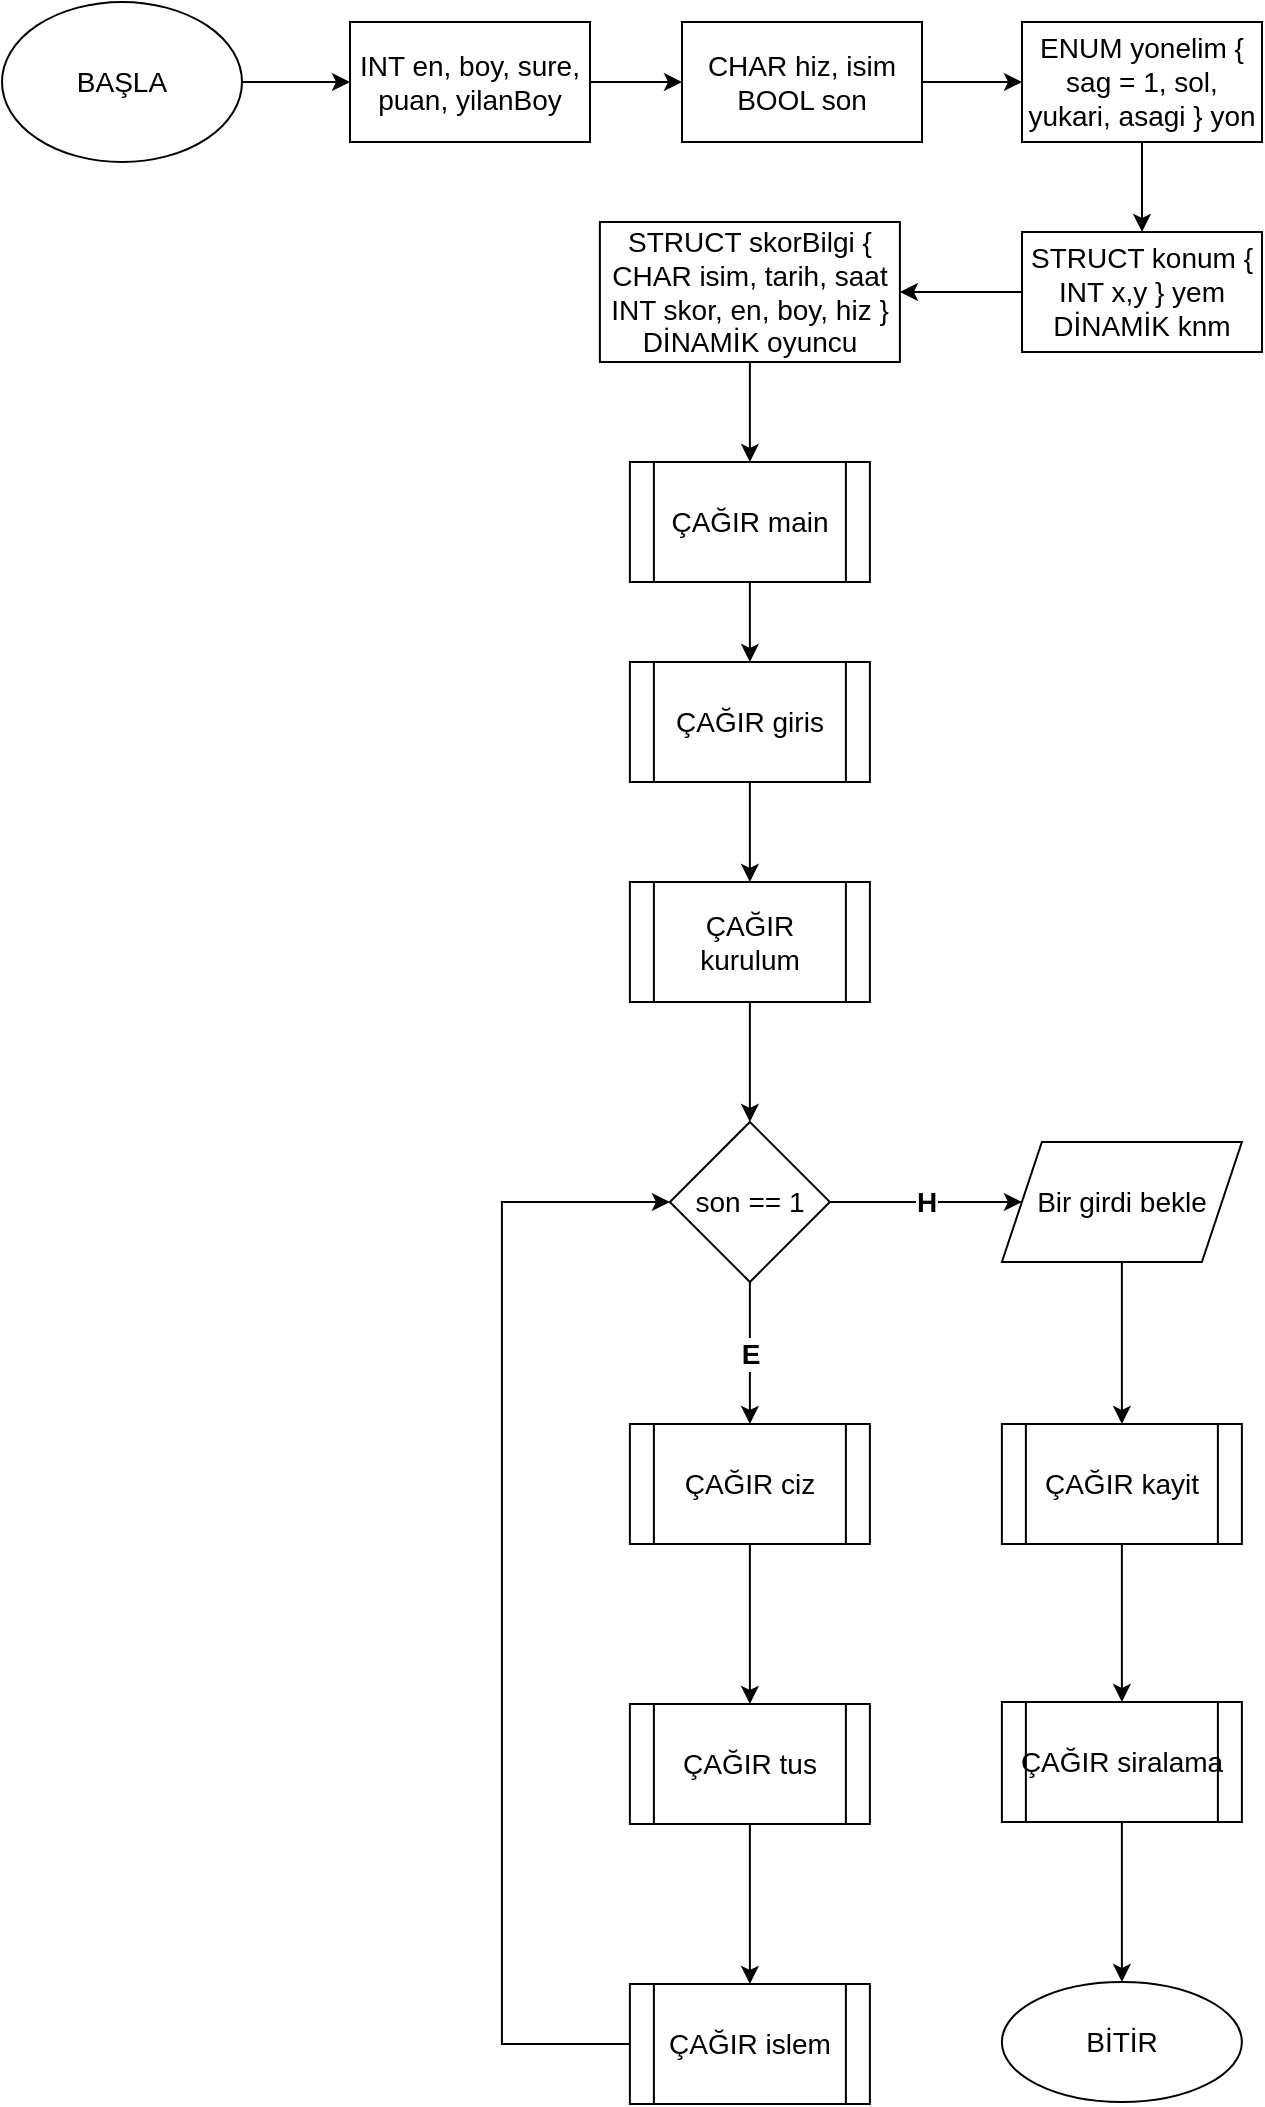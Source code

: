 <mxfile version="18.0.6" type="device" pages="8"><diagram id="C5RBs43oDa-KdzZeNtuy" name="Page-1"><mxGraphModel dx="1071" dy="1180" grid="1" gridSize="10" guides="1" tooltips="1" connect="1" arrows="1" fold="1" page="1" pageScale="1" pageWidth="827" pageHeight="1169" background="none" math="0" shadow="0"><root><mxCell id="WIyWlLk6GJQsqaUBKTNV-0"/><mxCell id="WIyWlLk6GJQsqaUBKTNV-1" parent="WIyWlLk6GJQsqaUBKTNV-0"/><mxCell id="bAFHy-nlwlH_DJo6LaeO-1" style="edgeStyle=orthogonalEdgeStyle;rounded=0;orthogonalLoop=1;jettySize=auto;html=1;exitX=1;exitY=0.5;exitDx=0;exitDy=0;entryX=0;entryY=0.5;entryDx=0;entryDy=0;fontSize=14;elbow=vertical;" edge="1" parent="WIyWlLk6GJQsqaUBKTNV-1" source="hb25fpKewDBBGdUikwIo-0" target="DRH1tCxcTcN6W27pXN08-0"><mxGeometry relative="1" as="geometry"/></mxCell><mxCell id="hb25fpKewDBBGdUikwIo-0" value="BAŞLA" style="ellipse;whiteSpace=wrap;html=1;fontSize=14;" vertex="1" parent="WIyWlLk6GJQsqaUBKTNV-1"><mxGeometry x="40" y="40" width="120" height="80" as="geometry"/></mxCell><mxCell id="hb25fpKewDBBGdUikwIo-4" value="" style="edgeStyle=orthogonalEdgeStyle;rounded=0;orthogonalLoop=1;jettySize=auto;html=1;fontSize=14;exitX=0.5;exitY=1;exitDx=0;exitDy=0;" edge="1" parent="WIyWlLk6GJQsqaUBKTNV-1" source="hb25fpKewDBBGdUikwIo-1" target="hb25fpKewDBBGdUikwIo-3"><mxGeometry relative="1" as="geometry"><mxPoint x="424" y="410" as="sourcePoint"/></mxGeometry></mxCell><mxCell id="hb25fpKewDBBGdUikwIo-1" value="ÇAĞIR&amp;nbsp;giris" style="shape=process;whiteSpace=wrap;html=1;backgroundOutline=1;fontSize=14;" vertex="1" parent="WIyWlLk6GJQsqaUBKTNV-1"><mxGeometry x="353.94" y="370" width="120" height="60" as="geometry"/></mxCell><mxCell id="hb25fpKewDBBGdUikwIo-6" value="" style="edgeStyle=orthogonalEdgeStyle;rounded=0;orthogonalLoop=1;jettySize=auto;html=1;fontSize=14;" edge="1" parent="WIyWlLk6GJQsqaUBKTNV-1" source="hb25fpKewDBBGdUikwIo-3" target="hb25fpKewDBBGdUikwIo-5"><mxGeometry relative="1" as="geometry"/></mxCell><mxCell id="hb25fpKewDBBGdUikwIo-3" value="ÇAĞIR kurulum" style="shape=process;whiteSpace=wrap;html=1;backgroundOutline=1;fontSize=14;" vertex="1" parent="WIyWlLk6GJQsqaUBKTNV-1"><mxGeometry x="353.94" y="480" width="120" height="60" as="geometry"/></mxCell><mxCell id="hb25fpKewDBBGdUikwIo-12" value="H" style="edgeStyle=orthogonalEdgeStyle;rounded=0;orthogonalLoop=1;jettySize=auto;html=1;fontSize=14;fontStyle=1" edge="1" parent="WIyWlLk6GJQsqaUBKTNV-1" source="hb25fpKewDBBGdUikwIo-5" target="hb25fpKewDBBGdUikwIo-11"><mxGeometry relative="1" as="geometry"/></mxCell><mxCell id="hb25fpKewDBBGdUikwIo-18" value="E" style="edgeStyle=orthogonalEdgeStyle;rounded=0;orthogonalLoop=1;jettySize=auto;html=1;fontSize=14;fontStyle=1" edge="1" parent="WIyWlLk6GJQsqaUBKTNV-1" source="hb25fpKewDBBGdUikwIo-5" target="hb25fpKewDBBGdUikwIo-17"><mxGeometry relative="1" as="geometry"/></mxCell><mxCell id="hb25fpKewDBBGdUikwIo-5" value="son == 1" style="rhombus;whiteSpace=wrap;html=1;fontSize=14;" vertex="1" parent="WIyWlLk6GJQsqaUBKTNV-1"><mxGeometry x="373.94" y="600" width="80" height="80" as="geometry"/></mxCell><mxCell id="hb25fpKewDBBGdUikwIo-14" value="" style="edgeStyle=orthogonalEdgeStyle;rounded=0;orthogonalLoop=1;jettySize=auto;html=1;fontSize=14;" edge="1" parent="WIyWlLk6GJQsqaUBKTNV-1" source="hb25fpKewDBBGdUikwIo-11" target="hb25fpKewDBBGdUikwIo-13"><mxGeometry relative="1" as="geometry"/></mxCell><mxCell id="hb25fpKewDBBGdUikwIo-11" value="Bir girdi bekle" style="shape=parallelogram;perimeter=parallelogramPerimeter;whiteSpace=wrap;html=1;fixedSize=1;fontSize=14;" vertex="1" parent="WIyWlLk6GJQsqaUBKTNV-1"><mxGeometry x="539.94" y="610" width="120" height="60" as="geometry"/></mxCell><mxCell id="hb25fpKewDBBGdUikwIo-16" value="" style="edgeStyle=orthogonalEdgeStyle;rounded=0;orthogonalLoop=1;jettySize=auto;html=1;fontSize=14;" edge="1" parent="WIyWlLk6GJQsqaUBKTNV-1" source="hb25fpKewDBBGdUikwIo-13" target="hb25fpKewDBBGdUikwIo-15"><mxGeometry relative="1" as="geometry"/></mxCell><mxCell id="hb25fpKewDBBGdUikwIo-13" value="ÇAĞIR kayit" style="shape=process;whiteSpace=wrap;html=1;backgroundOutline=1;fontSize=14;" vertex="1" parent="WIyWlLk6GJQsqaUBKTNV-1"><mxGeometry x="539.94" y="751" width="120" height="60" as="geometry"/></mxCell><mxCell id="hb25fpKewDBBGdUikwIo-28" value="" style="edgeStyle=orthogonalEdgeStyle;rounded=0;orthogonalLoop=1;jettySize=auto;html=1;fontSize=14;" edge="1" parent="WIyWlLk6GJQsqaUBKTNV-1" source="hb25fpKewDBBGdUikwIo-15" target="hb25fpKewDBBGdUikwIo-27"><mxGeometry relative="1" as="geometry"/></mxCell><mxCell id="hb25fpKewDBBGdUikwIo-15" value="ÇAĞIR&amp;nbsp;siralama" style="shape=process;whiteSpace=wrap;html=1;backgroundOutline=1;fontSize=14;" vertex="1" parent="WIyWlLk6GJQsqaUBKTNV-1"><mxGeometry x="539.94" y="890" width="120" height="60" as="geometry"/></mxCell><mxCell id="hb25fpKewDBBGdUikwIo-20" value="" style="edgeStyle=orthogonalEdgeStyle;rounded=0;orthogonalLoop=1;jettySize=auto;html=1;fontSize=14;" edge="1" parent="WIyWlLk6GJQsqaUBKTNV-1" source="hb25fpKewDBBGdUikwIo-17" target="hb25fpKewDBBGdUikwIo-19"><mxGeometry relative="1" as="geometry"/></mxCell><mxCell id="hb25fpKewDBBGdUikwIo-17" value="ÇAĞIR ciz" style="shape=process;whiteSpace=wrap;html=1;backgroundOutline=1;fontSize=14;" vertex="1" parent="WIyWlLk6GJQsqaUBKTNV-1"><mxGeometry x="353.94" y="751" width="120" height="60" as="geometry"/></mxCell><mxCell id="hb25fpKewDBBGdUikwIo-22" value="" style="edgeStyle=orthogonalEdgeStyle;rounded=0;orthogonalLoop=1;jettySize=auto;html=1;fontSize=14;" edge="1" parent="WIyWlLk6GJQsqaUBKTNV-1" source="hb25fpKewDBBGdUikwIo-19" target="hb25fpKewDBBGdUikwIo-21"><mxGeometry relative="1" as="geometry"/></mxCell><mxCell id="hb25fpKewDBBGdUikwIo-19" value="ÇAĞIR tus" style="shape=process;whiteSpace=wrap;html=1;backgroundOutline=1;fontSize=14;" vertex="1" parent="WIyWlLk6GJQsqaUBKTNV-1"><mxGeometry x="353.94" y="891" width="120" height="60" as="geometry"/></mxCell><mxCell id="hb25fpKewDBBGdUikwIo-26" style="edgeStyle=orthogonalEdgeStyle;rounded=0;orthogonalLoop=1;jettySize=auto;html=1;exitX=0;exitY=0.5;exitDx=0;exitDy=0;entryX=0;entryY=0.5;entryDx=0;entryDy=0;fontSize=14;" edge="1" parent="WIyWlLk6GJQsqaUBKTNV-1" source="hb25fpKewDBBGdUikwIo-21" target="hb25fpKewDBBGdUikwIo-5"><mxGeometry relative="1" as="geometry"><Array as="points"><mxPoint x="289.94" y="1061"/><mxPoint x="289.94" y="640"/></Array></mxGeometry></mxCell><mxCell id="hb25fpKewDBBGdUikwIo-21" value="ÇAĞIR islem" style="shape=process;whiteSpace=wrap;html=1;backgroundOutline=1;fontSize=14;" vertex="1" parent="WIyWlLk6GJQsqaUBKTNV-1"><mxGeometry x="353.94" y="1031" width="120" height="60" as="geometry"/></mxCell><mxCell id="hb25fpKewDBBGdUikwIo-27" value="BİTİR" style="ellipse;whiteSpace=wrap;html=1;fontSize=14;" vertex="1" parent="WIyWlLk6GJQsqaUBKTNV-1"><mxGeometry x="539.94" y="1030" width="120" height="60" as="geometry"/></mxCell><mxCell id="bAFHy-nlwlH_DJo6LaeO-2" style="edgeStyle=orthogonalEdgeStyle;rounded=0;orthogonalLoop=1;jettySize=auto;html=1;exitX=1;exitY=0.5;exitDx=0;exitDy=0;fontSize=14;elbow=vertical;" edge="1" parent="WIyWlLk6GJQsqaUBKTNV-1" source="DRH1tCxcTcN6W27pXN08-0" target="DRH1tCxcTcN6W27pXN08-2"><mxGeometry relative="1" as="geometry"/></mxCell><mxCell id="DRH1tCxcTcN6W27pXN08-0" value="INT en, boy, sure, puan, yilanBoy" style="whiteSpace=wrap;html=1;fontSize=14;" vertex="1" parent="WIyWlLk6GJQsqaUBKTNV-1"><mxGeometry x="214" y="50" width="120" height="60" as="geometry"/></mxCell><mxCell id="bAFHy-nlwlH_DJo6LaeO-3" style="edgeStyle=orthogonalEdgeStyle;rounded=0;orthogonalLoop=1;jettySize=auto;html=1;exitX=1;exitY=0.5;exitDx=0;exitDy=0;fontSize=14;elbow=vertical;" edge="1" parent="WIyWlLk6GJQsqaUBKTNV-1" source="DRH1tCxcTcN6W27pXN08-2" target="DRH1tCxcTcN6W27pXN08-7"><mxGeometry relative="1" as="geometry"/></mxCell><mxCell id="DRH1tCxcTcN6W27pXN08-2" value="CHAR hiz, isim&lt;br&gt;BOOL son" style="whiteSpace=wrap;html=1;fontSize=14;" vertex="1" parent="WIyWlLk6GJQsqaUBKTNV-1"><mxGeometry x="380" y="50" width="120" height="60" as="geometry"/></mxCell><mxCell id="bAFHy-nlwlH_DJo6LaeO-4" style="edgeStyle=orthogonalEdgeStyle;rounded=0;orthogonalLoop=1;jettySize=auto;html=1;exitX=0.5;exitY=1;exitDx=0;exitDy=0;entryX=0.5;entryY=0;entryDx=0;entryDy=0;fontSize=14;elbow=vertical;" edge="1" parent="WIyWlLk6GJQsqaUBKTNV-1" source="DRH1tCxcTcN6W27pXN08-7" target="DRH1tCxcTcN6W27pXN08-9"><mxGeometry relative="1" as="geometry"/></mxCell><mxCell id="DRH1tCxcTcN6W27pXN08-7" value="ENUM yonelim {&lt;br&gt;sag = 1, sol, yukari, asagi }&amp;nbsp;yon" style="rounded=0;whiteSpace=wrap;html=1;fontSize=14;" vertex="1" parent="WIyWlLk6GJQsqaUBKTNV-1"><mxGeometry x="550" y="50" width="120" height="60" as="geometry"/></mxCell><mxCell id="bAFHy-nlwlH_DJo6LaeO-5" style="edgeStyle=orthogonalEdgeStyle;rounded=0;orthogonalLoop=1;jettySize=auto;html=1;exitX=0;exitY=0.5;exitDx=0;exitDy=0;entryX=1;entryY=0.5;entryDx=0;entryDy=0;fontSize=14;elbow=vertical;" edge="1" parent="WIyWlLk6GJQsqaUBKTNV-1" source="DRH1tCxcTcN6W27pXN08-9" target="DRH1tCxcTcN6W27pXN08-10"><mxGeometry relative="1" as="geometry"/></mxCell><mxCell id="DRH1tCxcTcN6W27pXN08-9" value="STRUCT konum {&lt;br&gt;INT x,y } yem&lt;br&gt;DİNAMİK knm" style="rounded=0;whiteSpace=wrap;html=1;fontSize=14;" vertex="1" parent="WIyWlLk6GJQsqaUBKTNV-1"><mxGeometry x="550" y="155" width="120" height="60" as="geometry"/></mxCell><mxCell id="bAFHy-nlwlH_DJo6LaeO-9" style="edgeStyle=orthogonalEdgeStyle;rounded=0;orthogonalLoop=1;jettySize=auto;html=1;exitX=0.5;exitY=1;exitDx=0;exitDy=0;entryX=0.5;entryY=0;entryDx=0;entryDy=0;fontSize=14;elbow=vertical;" edge="1" parent="WIyWlLk6GJQsqaUBKTNV-1" source="DRH1tCxcTcN6W27pXN08-10" target="bAFHy-nlwlH_DJo6LaeO-8"><mxGeometry relative="1" as="geometry"/></mxCell><mxCell id="DRH1tCxcTcN6W27pXN08-10" value="STRUCT skorBilgi { CHAR isim, tarih, saat&lt;br&gt;INT skor, en, boy, hiz } DİNAMİK oyuncu" style="rounded=0;whiteSpace=wrap;html=1;fontSize=14;" vertex="1" parent="WIyWlLk6GJQsqaUBKTNV-1"><mxGeometry x="338.94" y="150" width="150" height="70" as="geometry"/></mxCell><mxCell id="bAFHy-nlwlH_DJo6LaeO-10" style="edgeStyle=orthogonalEdgeStyle;rounded=0;orthogonalLoop=1;jettySize=auto;html=1;exitX=0.5;exitY=1;exitDx=0;exitDy=0;entryX=0.5;entryY=0;entryDx=0;entryDy=0;fontSize=14;elbow=vertical;" edge="1" parent="WIyWlLk6GJQsqaUBKTNV-1" source="bAFHy-nlwlH_DJo6LaeO-8" target="hb25fpKewDBBGdUikwIo-1"><mxGeometry relative="1" as="geometry"/></mxCell><mxCell id="bAFHy-nlwlH_DJo6LaeO-8" value="ÇAĞIR main" style="shape=process;whiteSpace=wrap;html=1;backgroundOutline=1;fontSize=14;" vertex="1" parent="WIyWlLk6GJQsqaUBKTNV-1"><mxGeometry x="353.94" y="270" width="120" height="60" as="geometry"/></mxCell></root></mxGraphModel></diagram><diagram id="4X1MqR_ZuTU8UeigFghT" name="Sayfa -2"><mxGraphModel dx="1071" dy="1180" grid="1" gridSize="10" guides="1" tooltips="1" connect="1" arrows="1" fold="1" page="1" pageScale="1" pageWidth="827" pageHeight="1169" math="0" shadow="0"><root><mxCell id="0"/><mxCell id="1" parent="0"/><mxCell id="EbL1txO79I67IL1PSjIv-4" value="" style="edgeStyle=orthogonalEdgeStyle;rounded=0;orthogonalLoop=1;jettySize=auto;html=1;fontSize=14;" edge="1" parent="1" source="xSAZGGqWwbGmQuliJmlw-1" target="EbL1txO79I67IL1PSjIv-3"><mxGeometry relative="1" as="geometry"/></mxCell><mxCell id="xSAZGGqWwbGmQuliJmlw-1" value="BAŞLA&lt;br style=&quot;font-size: 14px;&quot;&gt;giris" style="ellipse;whiteSpace=wrap;html=1;fontSize=14;" vertex="1" parent="1"><mxGeometry x="310" y="500" width="120" height="80" as="geometry"/></mxCell><mxCell id="EbL1txO79I67IL1PSjIv-6" value="" style="edgeStyle=orthogonalEdgeStyle;rounded=0;orthogonalLoop=1;jettySize=auto;html=1;fontSize=14;" edge="1" parent="1" source="EbL1txO79I67IL1PSjIv-3" target="EbL1txO79I67IL1PSjIv-5"><mxGeometry relative="1" as="geometry"/></mxCell><mxCell id="EbL1txO79I67IL1PSjIv-3" value="OKU isim" style="shape=parallelogram;perimeter=parallelogramPerimeter;whiteSpace=wrap;html=1;fixedSize=1;fontSize=14;" vertex="1" parent="1"><mxGeometry x="310" y="680" width="120" height="60" as="geometry"/></mxCell><mxCell id="EbL1txO79I67IL1PSjIv-8" value="" style="edgeStyle=orthogonalEdgeStyle;rounded=0;orthogonalLoop=1;jettySize=auto;html=1;fontSize=14;" edge="1" parent="1" source="EbL1txO79I67IL1PSjIv-5" target="EbL1txO79I67IL1PSjIv-7"><mxGeometry relative="1" as="geometry"/></mxCell><mxCell id="EbL1txO79I67IL1PSjIv-5" value="OKU secim" style="shape=parallelogram;perimeter=parallelogramPerimeter;whiteSpace=wrap;html=1;fixedSize=1;fontSize=14;" vertex="1" parent="1"><mxGeometry x="310" y="790" width="120" height="60" as="geometry"/></mxCell><mxCell id="EbL1txO79I67IL1PSjIv-10" value="E" style="edgeStyle=orthogonalEdgeStyle;rounded=0;orthogonalLoop=1;jettySize=auto;html=1;fontSize=14;fontStyle=1" edge="1" parent="1" source="EbL1txO79I67IL1PSjIv-7" target="EbL1txO79I67IL1PSjIv-9"><mxGeometry relative="1" as="geometry"/></mxCell><mxCell id="EbL1txO79I67IL1PSjIv-12" value="H" style="edgeStyle=orthogonalEdgeStyle;rounded=0;orthogonalLoop=1;jettySize=auto;html=1;fontSize=14;fontStyle=1" edge="1" parent="1" source="EbL1txO79I67IL1PSjIv-7" target="EbL1txO79I67IL1PSjIv-11"><mxGeometry relative="1" as="geometry"/></mxCell><mxCell id="EbL1txO79I67IL1PSjIv-7" value="secim == '1'" style="rhombus;whiteSpace=wrap;html=1;fontSize=14;" vertex="1" parent="1"><mxGeometry x="330" y="900" width="80" height="80" as="geometry"/></mxCell><mxCell id="EbL1txO79I67IL1PSjIv-116" value="" style="edgeStyle=elbowEdgeStyle;rounded=0;orthogonalLoop=1;jettySize=auto;elbow=vertical;html=1;fontSize=14;" edge="1" parent="1" source="EbL1txO79I67IL1PSjIv-9" target="EbL1txO79I67IL1PSjIv-115"><mxGeometry relative="1" as="geometry"/></mxCell><mxCell id="EbL1txO79I67IL1PSjIv-9" value="en = 40, boy = 40&lt;br style=&quot;font-size: 14px;&quot;&gt;sure = 90000000&lt;br style=&quot;font-size: 14px;&quot;&gt;hiz = '4'" style="whiteSpace=wrap;html=1;fontSize=14;" vertex="1" parent="1"><mxGeometry x="310" y="1050" width="120" height="60" as="geometry"/></mxCell><mxCell id="EbL1txO79I67IL1PSjIv-14" value="H" style="edgeStyle=orthogonalEdgeStyle;rounded=0;orthogonalLoop=1;jettySize=auto;html=1;exitX=0.5;exitY=0;exitDx=0;exitDy=0;fontSize=14;entryX=1;entryY=0.75;entryDx=0;entryDy=0;fontStyle=1" edge="1" parent="1" source="EbL1txO79I67IL1PSjIv-11" target="EbL1txO79I67IL1PSjIv-5"><mxGeometry relative="1" as="geometry"><mxPoint x="456" y="830" as="targetPoint"/><Array as="points"><mxPoint x="540" y="830"/><mxPoint x="420" y="830"/><mxPoint x="420" y="832"/></Array></mxGeometry></mxCell><mxCell id="EbL1txO79I67IL1PSjIv-16" value="E" style="edgeStyle=orthogonalEdgeStyle;rounded=0;orthogonalLoop=1;jettySize=auto;html=1;fontSize=14;fontStyle=1" edge="1" parent="1" source="EbL1txO79I67IL1PSjIv-11" target="EbL1txO79I67IL1PSjIv-15"><mxGeometry relative="1" as="geometry"/></mxCell><mxCell id="EbL1txO79I67IL1PSjIv-11" value="secim == '2'" style="rhombus;whiteSpace=wrap;html=1;fontSize=14;" vertex="1" parent="1"><mxGeometry x="502" y="900" width="76" height="80" as="geometry"/></mxCell><mxCell id="EbL1txO79I67IL1PSjIv-18" value="" style="edgeStyle=orthogonalEdgeStyle;rounded=0;orthogonalLoop=1;jettySize=auto;html=1;fontSize=14;" edge="1" parent="1" source="EbL1txO79I67IL1PSjIv-15" target="EbL1txO79I67IL1PSjIv-17"><mxGeometry relative="1" as="geometry"><Array as="points"><mxPoint x="650" y="1080"/><mxPoint x="650" y="1080"/></Array></mxGeometry></mxCell><mxCell id="EbL1txO79I67IL1PSjIv-15" value="OKU alan" style="shape=parallelogram;perimeter=parallelogramPerimeter;whiteSpace=wrap;html=1;fixedSize=1;fontSize=14;" vertex="1" parent="1"><mxGeometry x="480" y="1050" width="120" height="60" as="geometry"/></mxCell><mxCell id="EbL1txO79I67IL1PSjIv-20" value="H" style="edgeStyle=orthogonalEdgeStyle;rounded=0;orthogonalLoop=1;jettySize=auto;html=1;fontSize=14;fontStyle=1" edge="1" parent="1" source="EbL1txO79I67IL1PSjIv-17" target="EbL1txO79I67IL1PSjIv-19"><mxGeometry relative="1" as="geometry"/></mxCell><mxCell id="EbL1txO79I67IL1PSjIv-26" value="E" style="edgeStyle=orthogonalEdgeStyle;rounded=0;orthogonalLoop=1;jettySize=auto;html=1;fontSize=14;fontStyle=1" edge="1" parent="1" source="EbL1txO79I67IL1PSjIv-17" target="EbL1txO79I67IL1PSjIv-25"><mxGeometry relative="1" as="geometry"/></mxCell><mxCell id="EbL1txO79I67IL1PSjIv-17" value="alan == '1'" style="rhombus;whiteSpace=wrap;html=1;fontSize=14;" vertex="1" parent="1"><mxGeometry x="660" y="1040" width="80" height="80" as="geometry"/></mxCell><mxCell id="EbL1txO79I67IL1PSjIv-22" value="H" style="edgeStyle=orthogonalEdgeStyle;rounded=0;orthogonalLoop=1;jettySize=auto;html=1;fontSize=14;fontStyle=1" edge="1" parent="1" source="EbL1txO79I67IL1PSjIv-19" target="EbL1txO79I67IL1PSjIv-21"><mxGeometry relative="1" as="geometry"/></mxCell><mxCell id="EbL1txO79I67IL1PSjIv-36" value="E" style="edgeStyle=orthogonalEdgeStyle;rounded=0;orthogonalLoop=1;jettySize=auto;html=1;exitX=1;exitY=0.5;exitDx=0;exitDy=0;entryX=0;entryY=0.5;entryDx=0;entryDy=0;fontSize=14;fontStyle=1" edge="1" parent="1" source="EbL1txO79I67IL1PSjIv-19" target="EbL1txO79I67IL1PSjIv-27"><mxGeometry relative="1" as="geometry"/></mxCell><mxCell id="EbL1txO79I67IL1PSjIv-19" value="alan == '2'" style="rhombus;whiteSpace=wrap;html=1;fontSize=14;" vertex="1" parent="1"><mxGeometry x="660" y="890" width="80" height="80" as="geometry"/></mxCell><mxCell id="EbL1txO79I67IL1PSjIv-24" value="H" style="edgeStyle=orthogonalEdgeStyle;rounded=0;orthogonalLoop=1;jettySize=auto;html=1;fontSize=14;fontStyle=1" edge="1" parent="1" source="EbL1txO79I67IL1PSjIv-21" target="EbL1txO79I67IL1PSjIv-23"><mxGeometry relative="1" as="geometry"/></mxCell><mxCell id="EbL1txO79I67IL1PSjIv-35" value="E" style="edgeStyle=orthogonalEdgeStyle;rounded=0;orthogonalLoop=1;jettySize=auto;html=1;exitX=1;exitY=0.5;exitDx=0;exitDy=0;entryX=0;entryY=0.5;entryDx=0;entryDy=0;fontSize=14;fontStyle=1" edge="1" parent="1" source="EbL1txO79I67IL1PSjIv-21" target="EbL1txO79I67IL1PSjIv-29"><mxGeometry relative="1" as="geometry"/></mxCell><mxCell id="EbL1txO79I67IL1PSjIv-21" value="alan == '3'" style="rhombus;whiteSpace=wrap;html=1;fontSize=14;" vertex="1" parent="1"><mxGeometry x="660" y="730" width="80" height="80" as="geometry"/></mxCell><mxCell id="EbL1txO79I67IL1PSjIv-33" value="E" style="edgeStyle=orthogonalEdgeStyle;rounded=0;orthogonalLoop=1;jettySize=auto;html=1;exitX=1;exitY=0.5;exitDx=0;exitDy=0;entryX=0;entryY=0.5;entryDx=0;entryDy=0;fontSize=14;fontStyle=1" edge="1" parent="1" source="EbL1txO79I67IL1PSjIv-23" target="EbL1txO79I67IL1PSjIv-38"><mxGeometry relative="1" as="geometry"><mxPoint x="790" y="610" as="targetPoint"/></mxGeometry></mxCell><mxCell id="EbL1txO79I67IL1PSjIv-37" value="H" style="edgeStyle=orthogonalEdgeStyle;rounded=0;orthogonalLoop=1;jettySize=auto;html=1;exitX=0;exitY=0.5;exitDx=0;exitDy=0;fontSize=14;fontStyle=1;entryX=0.5;entryY=0;entryDx=0;entryDy=0;" edge="1" parent="1" source="EbL1txO79I67IL1PSjIv-23" target="EbL1txO79I67IL1PSjIv-15"><mxGeometry relative="1" as="geometry"><mxPoint x="540" y="1030" as="targetPoint"/><Array as="points"><mxPoint x="620" y="610"/><mxPoint x="620" y="1030"/><mxPoint x="540" y="1030"/></Array></mxGeometry></mxCell><mxCell id="EbL1txO79I67IL1PSjIv-23" value="alan == '4'" style="rhombus;whiteSpace=wrap;html=1;fontSize=14;" vertex="1" parent="1"><mxGeometry x="660" y="570" width="80" height="80" as="geometry"/></mxCell><mxCell id="EbL1txO79I67IL1PSjIv-49" style="edgeStyle=elbowEdgeStyle;rounded=0;orthogonalLoop=1;jettySize=auto;html=1;exitX=1;exitY=0.5;exitDx=0;exitDy=0;fontSize=14;" edge="1" parent="1" source="EbL1txO79I67IL1PSjIv-25"><mxGeometry relative="1" as="geometry"><mxPoint x="1006" y="610" as="targetPoint"/><Array as="points"><mxPoint x="946" y="880"/><mxPoint x="956" y="910"/><mxPoint x="966" y="960"/><mxPoint x="956" y="790"/></Array></mxGeometry></mxCell><mxCell id="EbL1txO79I67IL1PSjIv-25" value="en = 25, boy = 25" style="whiteSpace=wrap;html=1;fontSize=14;" vertex="1" parent="1"><mxGeometry x="810" y="1050" width="120" height="60" as="geometry"/></mxCell><mxCell id="EbL1txO79I67IL1PSjIv-48" style="edgeStyle=elbowEdgeStyle;rounded=0;orthogonalLoop=1;jettySize=auto;html=1;exitX=1;exitY=0.5;exitDx=0;exitDy=0;entryX=0;entryY=0.5;entryDx=0;entryDy=0;fontSize=14;" edge="1" parent="1" source="EbL1txO79I67IL1PSjIv-27" target="EbL1txO79I67IL1PSjIv-44"><mxGeometry relative="1" as="geometry"><mxPoint x="976" y="610" as="targetPoint"/><Array as="points"><mxPoint x="946" y="850"/><mxPoint x="956" y="900"/></Array></mxGeometry></mxCell><mxCell id="EbL1txO79I67IL1PSjIv-27" value="en = 35, boy = 35" style="whiteSpace=wrap;html=1;fontSize=14;" vertex="1" parent="1"><mxGeometry x="810" y="900" width="120" height="60" as="geometry"/></mxCell><mxCell id="EbL1txO79I67IL1PSjIv-47" style="edgeStyle=elbowEdgeStyle;rounded=0;orthogonalLoop=1;jettySize=auto;html=1;entryX=0;entryY=0.5;entryDx=0;entryDy=0;fontSize=14;exitX=1;exitY=0.5;exitDx=0;exitDy=0;" edge="1" parent="1" source="EbL1txO79I67IL1PSjIv-29" target="EbL1txO79I67IL1PSjIv-44"><mxGeometry relative="1" as="geometry"><mxPoint x="936" y="770" as="sourcePoint"/><mxPoint x="976" y="610" as="targetPoint"/><Array as="points"><mxPoint x="946" y="750"/><mxPoint x="956" y="690"/></Array></mxGeometry></mxCell><mxCell id="EbL1txO79I67IL1PSjIv-29" value="en = 45, boy = 45" style="whiteSpace=wrap;html=1;fontSize=14;" vertex="1" parent="1"><mxGeometry x="810" y="740" width="120" height="60" as="geometry"/></mxCell><mxCell id="EbL1txO79I67IL1PSjIv-45" value="" style="edgeStyle=orthogonalEdgeStyle;rounded=0;orthogonalLoop=1;jettySize=auto;html=1;fontSize=14;entryX=0;entryY=0.5;entryDx=0;entryDy=0;" edge="1" parent="1" source="EbL1txO79I67IL1PSjIv-38" target="EbL1txO79I67IL1PSjIv-44"><mxGeometry relative="1" as="geometry"><mxPoint x="976" y="610" as="targetPoint"/></mxGeometry></mxCell><mxCell id="EbL1txO79I67IL1PSjIv-38" value="OKU en, boy" style="shape=parallelogram;perimeter=parallelogramPerimeter;whiteSpace=wrap;html=1;fixedSize=1;fontSize=14;" vertex="1" parent="1"><mxGeometry x="810" y="580" width="120" height="60" as="geometry"/></mxCell><mxCell id="EbL1txO79I67IL1PSjIv-55" style="edgeStyle=elbowEdgeStyle;rounded=0;orthogonalLoop=1;jettySize=auto;html=1;exitX=1;exitY=0.5;exitDx=0;exitDy=0;entryX=0.5;entryY=0;entryDx=0;entryDy=0;fontSize=14;" edge="1" parent="1" source="EbL1txO79I67IL1PSjIv-44" target="EbL1txO79I67IL1PSjIv-50"><mxGeometry relative="1" as="geometry"><Array as="points"><mxPoint x="1270" y="640"/><mxPoint x="1230" y="640"/><mxPoint x="1130" y="630"/><mxPoint x="1140" y="640"/></Array></mxGeometry></mxCell><mxCell id="EbL1txO79I67IL1PSjIv-44" value="OKU hiz" style="shape=parallelogram;perimeter=parallelogramPerimeter;whiteSpace=wrap;html=1;fixedSize=1;fontSize=14;" vertex="1" parent="1"><mxGeometry x="980" y="580" width="120" height="60" as="geometry"/></mxCell><mxCell id="EbL1txO79I67IL1PSjIv-57" value="H" style="edgeStyle=elbowEdgeStyle;rounded=0;orthogonalLoop=1;jettySize=auto;html=1;fontSize=14;fontStyle=1" edge="1" parent="1" source="EbL1txO79I67IL1PSjIv-50" target="EbL1txO79I67IL1PSjIv-56"><mxGeometry relative="1" as="geometry"/></mxCell><mxCell id="EbL1txO79I67IL1PSjIv-69" value="E" style="edgeStyle=elbowEdgeStyle;rounded=0;orthogonalLoop=1;jettySize=auto;html=1;fontSize=14;fontStyle=1" edge="1" parent="1" source="EbL1txO79I67IL1PSjIv-50" target="EbL1txO79I67IL1PSjIv-68"><mxGeometry relative="1" as="geometry"/></mxCell><mxCell id="EbL1txO79I67IL1PSjIv-50" value="hiz == '1'" style="rhombus;whiteSpace=wrap;html=1;fontSize=14;" vertex="1" parent="1"><mxGeometry x="1230" y="680" width="80" height="80" as="geometry"/></mxCell><mxCell id="EbL1txO79I67IL1PSjIv-59" value="H" style="edgeStyle=elbowEdgeStyle;rounded=0;orthogonalLoop=1;jettySize=auto;html=1;fontSize=14;fontStyle=1" edge="1" parent="1" source="EbL1txO79I67IL1PSjIv-56" target="EbL1txO79I67IL1PSjIv-58"><mxGeometry relative="1" as="geometry"/></mxCell><mxCell id="EbL1txO79I67IL1PSjIv-86" value="E" style="edgeStyle=elbowEdgeStyle;rounded=0;orthogonalLoop=1;jettySize=auto;html=1;exitX=0;exitY=0.5;exitDx=0;exitDy=0;entryX=1;entryY=0.5;entryDx=0;entryDy=0;fontSize=14;fontStyle=1" edge="1" parent="1" source="EbL1txO79I67IL1PSjIv-56" target="EbL1txO79I67IL1PSjIv-76"><mxGeometry relative="1" as="geometry"/></mxCell><mxCell id="EbL1txO79I67IL1PSjIv-56" value="hiz == '2'" style="rhombus;whiteSpace=wrap;html=1;fontSize=14;" vertex="1" parent="1"><mxGeometry x="1230" y="810" width="80" height="80" as="geometry"/></mxCell><mxCell id="EbL1txO79I67IL1PSjIv-61" value="H" style="edgeStyle=elbowEdgeStyle;rounded=0;orthogonalLoop=1;jettySize=auto;html=1;fontSize=14;fontStyle=1" edge="1" parent="1" source="EbL1txO79I67IL1PSjIv-58" target="EbL1txO79I67IL1PSjIv-60"><mxGeometry relative="1" as="geometry"/></mxCell><mxCell id="EbL1txO79I67IL1PSjIv-87" value="E" style="edgeStyle=elbowEdgeStyle;rounded=0;orthogonalLoop=1;jettySize=auto;html=1;exitX=0;exitY=0.5;exitDx=0;exitDy=0;fontSize=14;fontStyle=1" edge="1" parent="1" source="EbL1txO79I67IL1PSjIv-58" target="EbL1txO79I67IL1PSjIv-78"><mxGeometry relative="1" as="geometry"/></mxCell><mxCell id="EbL1txO79I67IL1PSjIv-58" value="hiz == '3'" style="rhombus;whiteSpace=wrap;html=1;fontSize=14;" vertex="1" parent="1"><mxGeometry x="1230" y="940" width="80" height="80" as="geometry"/></mxCell><mxCell id="EbL1txO79I67IL1PSjIv-63" value="H" style="edgeStyle=elbowEdgeStyle;rounded=0;orthogonalLoop=1;jettySize=auto;html=1;fontSize=14;fontStyle=1" edge="1" parent="1" source="EbL1txO79I67IL1PSjIv-60" target="EbL1txO79I67IL1PSjIv-62"><mxGeometry relative="1" as="geometry"/></mxCell><mxCell id="EbL1txO79I67IL1PSjIv-88" value="E" style="edgeStyle=elbowEdgeStyle;rounded=0;orthogonalLoop=1;jettySize=auto;html=1;exitX=0;exitY=0.5;exitDx=0;exitDy=0;entryX=1;entryY=0.5;entryDx=0;entryDy=0;fontSize=14;fontStyle=1" edge="1" parent="1" source="EbL1txO79I67IL1PSjIv-60" target="EbL1txO79I67IL1PSjIv-80"><mxGeometry relative="1" as="geometry"/></mxCell><mxCell id="EbL1txO79I67IL1PSjIv-60" value="hiz == '4'" style="rhombus;whiteSpace=wrap;html=1;fontSize=14;" vertex="1" parent="1"><mxGeometry x="1230" y="1070" width="80" height="80" as="geometry"/></mxCell><mxCell id="EbL1txO79I67IL1PSjIv-65" value="H" style="edgeStyle=elbowEdgeStyle;rounded=0;orthogonalLoop=1;jettySize=auto;html=1;fontSize=14;exitX=0.5;exitY=1;exitDx=0;exitDy=0;fontStyle=1" edge="1" parent="1" source="EbL1txO79I67IL1PSjIv-62" target="EbL1txO79I67IL1PSjIv-64"><mxGeometry relative="1" as="geometry"><mxPoint x="1129.667" y="1249.997" as="sourcePoint"/><Array as="points"><mxPoint x="1270" y="1320"/><mxPoint x="1130" y="1360"/></Array></mxGeometry></mxCell><mxCell id="EbL1txO79I67IL1PSjIv-89" value="E" style="edgeStyle=elbowEdgeStyle;rounded=0;orthogonalLoop=1;jettySize=auto;html=1;exitX=0;exitY=0.5;exitDx=0;exitDy=0;entryX=1;entryY=0.5;entryDx=0;entryDy=0;fontSize=14;fontStyle=1" edge="1" parent="1" source="EbL1txO79I67IL1PSjIv-62" target="EbL1txO79I67IL1PSjIv-82"><mxGeometry relative="1" as="geometry"/></mxCell><mxCell id="EbL1txO79I67IL1PSjIv-62" value="hiz == '5'" style="rhombus;whiteSpace=wrap;html=1;fontSize=14;" vertex="1" parent="1"><mxGeometry x="1230" y="1200" width="80" height="80" as="geometry"/></mxCell><mxCell id="EbL1txO79I67IL1PSjIv-67" value="H" style="edgeStyle=elbowEdgeStyle;rounded=0;orthogonalLoop=1;jettySize=auto;html=1;fontSize=14;fontStyle=1" edge="1" parent="1" source="EbL1txO79I67IL1PSjIv-64" target="EbL1txO79I67IL1PSjIv-66"><mxGeometry relative="1" as="geometry"/></mxCell><mxCell id="EbL1txO79I67IL1PSjIv-64" value="hiz == '6'" style="rhombus;whiteSpace=wrap;html=1;fontSize=14;" vertex="1" parent="1"><mxGeometry x="1230" y="1330" width="80" height="80" as="geometry"/></mxCell><mxCell id="EbL1txO79I67IL1PSjIv-73" value="H" style="edgeStyle=elbowEdgeStyle;rounded=0;orthogonalLoop=1;jettySize=auto;html=1;fontSize=14;fontStyle=1" edge="1" parent="1" source="EbL1txO79I67IL1PSjIv-66" target="EbL1txO79I67IL1PSjIv-72"><mxGeometry relative="1" as="geometry"/></mxCell><mxCell id="EbL1txO79I67IL1PSjIv-109" value="" style="edgeStyle=elbowEdgeStyle;rounded=0;orthogonalLoop=1;jettySize=auto;html=1;fontSize=14;" edge="1" parent="1" source="EbL1txO79I67IL1PSjIv-66" target="EbL1txO79I67IL1PSjIv-91"><mxGeometry relative="1" as="geometry"/></mxCell><mxCell id="EbL1txO79I67IL1PSjIv-66" value="hiz == '7'" style="rhombus;whiteSpace=wrap;html=1;fontSize=14;" vertex="1" parent="1"><mxGeometry x="1230" y="1460" width="80" height="80" as="geometry"/></mxCell><mxCell id="EbL1txO79I67IL1PSjIv-117" style="edgeStyle=orthogonalEdgeStyle;rounded=0;orthogonalLoop=1;jettySize=auto;html=1;exitX=0;exitY=0.5;exitDx=0;exitDy=0;fontSize=14;elbow=vertical;entryX=0.5;entryY=0;entryDx=0;entryDy=0;" edge="1" parent="1" source="EbL1txO79I67IL1PSjIv-68" target="EbL1txO79I67IL1PSjIv-115"><mxGeometry relative="1" as="geometry"><mxPoint x="979" y="1231" as="targetPoint"/><Array as="points"><mxPoint x="1000" y="720"/><mxPoint x="1000" y="1170"/><mxPoint x="690" y="1170"/></Array></mxGeometry></mxCell><mxCell id="EbL1txO79I67IL1PSjIv-68" value="sure =&amp;nbsp; 150000000" style="whiteSpace=wrap;html=1;fontSize=14;" vertex="1" parent="1"><mxGeometry x="1040" y="690" width="120" height="60" as="geometry"/></mxCell><mxCell id="EbL1txO79I67IL1PSjIv-75" value="H" style="edgeStyle=elbowEdgeStyle;rounded=0;orthogonalLoop=1;jettySize=auto;html=1;fontSize=14;fontStyle=1" edge="1" parent="1" source="EbL1txO79I67IL1PSjIv-72" target="EbL1txO79I67IL1PSjIv-74"><mxGeometry relative="1" as="geometry"/></mxCell><mxCell id="EbL1txO79I67IL1PSjIv-72" value="hiz == '8'" style="rhombus;whiteSpace=wrap;html=1;fontSize=14;" vertex="1" parent="1"><mxGeometry x="1230" y="1590" width="80" height="80" as="geometry"/></mxCell><mxCell id="EbL1txO79I67IL1PSjIv-74" value="hiz == '9'" style="rhombus;whiteSpace=wrap;html=1;fontSize=14;" vertex="1" parent="1"><mxGeometry x="1230" y="1720" width="80" height="80" as="geometry"/></mxCell><mxCell id="EbL1txO79I67IL1PSjIv-121" style="edgeStyle=orthogonalEdgeStyle;rounded=0;orthogonalLoop=1;jettySize=auto;html=1;entryX=0.5;entryY=0;entryDx=0;entryDy=0;fontSize=14;elbow=vertical;" edge="1" parent="1" source="EbL1txO79I67IL1PSjIv-76" target="EbL1txO79I67IL1PSjIv-115"><mxGeometry relative="1" as="geometry"><Array as="points"><mxPoint x="1000" y="850"/><mxPoint x="1000" y="1170"/><mxPoint x="690" y="1170"/></Array></mxGeometry></mxCell><mxCell id="EbL1txO79I67IL1PSjIv-76" value="sure =&amp;nbsp; 150000000" style="whiteSpace=wrap;html=1;fontSize=14;" vertex="1" parent="1"><mxGeometry x="1040" y="820" width="120" height="60" as="geometry"/></mxCell><mxCell id="EbL1txO79I67IL1PSjIv-122" style="edgeStyle=orthogonalEdgeStyle;rounded=0;orthogonalLoop=1;jettySize=auto;html=1;exitX=0;exitY=0.5;exitDx=0;exitDy=0;fontSize=14;elbow=vertical;" edge="1" parent="1" source="EbL1txO79I67IL1PSjIv-78" target="EbL1txO79I67IL1PSjIv-115"><mxGeometry relative="1" as="geometry"><Array as="points"><mxPoint x="1000" y="980"/><mxPoint x="1000" y="1170"/><mxPoint x="690" y="1170"/></Array></mxGeometry></mxCell><mxCell id="EbL1txO79I67IL1PSjIv-78" value="sure =&amp;nbsp; 150000000" style="whiteSpace=wrap;html=1;fontSize=14;" vertex="1" parent="1"><mxGeometry x="1040" y="950" width="120" height="60" as="geometry"/></mxCell><mxCell id="EbL1txO79I67IL1PSjIv-123" style="edgeStyle=orthogonalEdgeStyle;rounded=0;orthogonalLoop=1;jettySize=auto;html=1;exitX=0;exitY=0.5;exitDx=0;exitDy=0;entryX=0.5;entryY=0;entryDx=0;entryDy=0;fontSize=14;elbow=vertical;" edge="1" parent="1" source="EbL1txO79I67IL1PSjIv-80" target="EbL1txO79I67IL1PSjIv-115"><mxGeometry relative="1" as="geometry"><Array as="points"><mxPoint x="1000" y="1110"/><mxPoint x="1000" y="1170"/><mxPoint x="690" y="1170"/></Array></mxGeometry></mxCell><mxCell id="EbL1txO79I67IL1PSjIv-80" value="sure =&amp;nbsp; 150000000" style="whiteSpace=wrap;html=1;fontSize=14;" vertex="1" parent="1"><mxGeometry x="1040" y="1080" width="120" height="60" as="geometry"/></mxCell><mxCell id="EbL1txO79I67IL1PSjIv-124" style="edgeStyle=orthogonalEdgeStyle;rounded=0;orthogonalLoop=1;jettySize=auto;html=1;exitX=0;exitY=0.5;exitDx=0;exitDy=0;entryX=0.5;entryY=0;entryDx=0;entryDy=0;fontSize=14;elbow=vertical;" edge="1" parent="1" source="EbL1txO79I67IL1PSjIv-82" target="EbL1txO79I67IL1PSjIv-115"><mxGeometry relative="1" as="geometry"><Array as="points"><mxPoint x="1000" y="1240"/><mxPoint x="1000" y="1170"/><mxPoint x="690" y="1170"/></Array></mxGeometry></mxCell><mxCell id="EbL1txO79I67IL1PSjIv-82" value="sure =&amp;nbsp; 150000000" style="whiteSpace=wrap;html=1;fontSize=14;" vertex="1" parent="1"><mxGeometry x="1040" y="1210" width="120" height="60" as="geometry"/></mxCell><mxCell id="EbL1txO79I67IL1PSjIv-125" style="edgeStyle=orthogonalEdgeStyle;rounded=0;orthogonalLoop=1;jettySize=auto;html=1;exitX=0;exitY=0.5;exitDx=0;exitDy=0;entryX=0.5;entryY=0;entryDx=0;entryDy=0;fontSize=14;elbow=vertical;" edge="1" parent="1" source="EbL1txO79I67IL1PSjIv-84" target="EbL1txO79I67IL1PSjIv-115"><mxGeometry relative="1" as="geometry"><Array as="points"><mxPoint x="1000" y="1370"/><mxPoint x="1000" y="1170"/><mxPoint x="690" y="1170"/></Array></mxGeometry></mxCell><mxCell id="EbL1txO79I67IL1PSjIv-84" value="sure =&amp;nbsp; 150000000" style="whiteSpace=wrap;html=1;fontSize=14;" vertex="1" parent="1"><mxGeometry x="1040" y="1340" width="120" height="60" as="geometry"/></mxCell><mxCell id="EbL1txO79I67IL1PSjIv-126" style="edgeStyle=orthogonalEdgeStyle;rounded=0;orthogonalLoop=1;jettySize=auto;html=1;exitX=0;exitY=0.5;exitDx=0;exitDy=0;entryX=0.5;entryY=0;entryDx=0;entryDy=0;fontSize=14;elbow=vertical;" edge="1" parent="1" source="EbL1txO79I67IL1PSjIv-91" target="EbL1txO79I67IL1PSjIv-115"><mxGeometry relative="1" as="geometry"><Array as="points"><mxPoint x="1000" y="1500"/><mxPoint x="1000" y="1170"/><mxPoint x="690" y="1170"/></Array></mxGeometry></mxCell><mxCell id="EbL1txO79I67IL1PSjIv-91" value="sure =&amp;nbsp; 150000000" style="whiteSpace=wrap;html=1;fontSize=14;" vertex="1" parent="1"><mxGeometry x="1040" y="1470" width="120" height="60" as="geometry"/></mxCell><mxCell id="EbL1txO79I67IL1PSjIv-127" style="edgeStyle=orthogonalEdgeStyle;rounded=0;orthogonalLoop=1;jettySize=auto;html=1;exitX=0;exitY=0.5;exitDx=0;exitDy=0;fontSize=14;elbow=vertical;" edge="1" parent="1" source="EbL1txO79I67IL1PSjIv-93"><mxGeometry relative="1" as="geometry"><mxPoint x="690" y="1230" as="targetPoint"/><Array as="points"><mxPoint x="1000" y="1630"/><mxPoint x="1000" y="1170"/><mxPoint x="690" y="1170"/></Array></mxGeometry></mxCell><mxCell id="EbL1txO79I67IL1PSjIv-93" value="sure =&amp;nbsp; 150000000" style="whiteSpace=wrap;html=1;fontSize=14;" vertex="1" parent="1"><mxGeometry x="1040" y="1600" width="120" height="60" as="geometry"/></mxCell><mxCell id="EbL1txO79I67IL1PSjIv-128" style="edgeStyle=orthogonalEdgeStyle;rounded=0;orthogonalLoop=1;jettySize=auto;html=1;exitX=0;exitY=0.5;exitDx=0;exitDy=0;entryX=0.5;entryY=0;entryDx=0;entryDy=0;fontSize=14;elbow=vertical;" edge="1" parent="1" source="EbL1txO79I67IL1PSjIv-95" target="EbL1txO79I67IL1PSjIv-115"><mxGeometry relative="1" as="geometry"><Array as="points"><mxPoint x="1000" y="1760"/><mxPoint x="1000" y="1170"/><mxPoint x="690" y="1170"/></Array></mxGeometry></mxCell><mxCell id="EbL1txO79I67IL1PSjIv-95" value="sure =&amp;nbsp; 150000000" style="whiteSpace=wrap;html=1;fontSize=14;" vertex="1" parent="1"><mxGeometry x="1050" y="1730" width="120" height="60" as="geometry"/></mxCell><mxCell id="EbL1txO79I67IL1PSjIv-106" value="E" style="edgeStyle=elbowEdgeStyle;rounded=0;orthogonalLoop=1;jettySize=auto;html=1;exitX=0;exitY=0.5;exitDx=0;exitDy=0;fontSize=14;fontStyle=1;entryX=1;entryY=0.5;entryDx=0;entryDy=0;" edge="1" parent="1" source="EbL1txO79I67IL1PSjIv-72" target="EbL1txO79I67IL1PSjIv-93"><mxGeometry relative="1" as="geometry"><mxPoint x="1220" y="1629.41" as="sourcePoint"/><mxPoint x="1180" y="1629" as="targetPoint"/></mxGeometry></mxCell><mxCell id="EbL1txO79I67IL1PSjIv-107" value="E" style="edgeStyle=elbowEdgeStyle;rounded=0;orthogonalLoop=1;jettySize=auto;html=1;fontSize=14;fontStyle=1;exitX=0;exitY=0.5;exitDx=0;exitDy=0;" edge="1" parent="1" source="EbL1txO79I67IL1PSjIv-66" target="EbL1txO79I67IL1PSjIv-91"><mxGeometry relative="1" as="geometry"><mxPoint x="1210" y="1500" as="sourcePoint"/><mxPoint x="1160" y="1499.41" as="targetPoint"/></mxGeometry></mxCell><mxCell id="EbL1txO79I67IL1PSjIv-108" value="E" style="edgeStyle=elbowEdgeStyle;rounded=0;orthogonalLoop=1;jettySize=auto;html=1;fontSize=14;fontStyle=1;exitX=0;exitY=0.5;exitDx=0;exitDy=0;entryX=1;entryY=0.5;entryDx=0;entryDy=0;" edge="1" parent="1" source="EbL1txO79I67IL1PSjIv-64" target="EbL1txO79I67IL1PSjIv-84"><mxGeometry relative="1" as="geometry"><mxPoint x="1200" y="1390" as="sourcePoint"/><mxPoint x="1180" y="1390" as="targetPoint"/></mxGeometry></mxCell><mxCell id="EbL1txO79I67IL1PSjIv-110" value="E" style="edgeStyle=elbowEdgeStyle;rounded=0;orthogonalLoop=1;jettySize=auto;html=1;exitX=0;exitY=0.5;exitDx=0;exitDy=0;entryX=1;entryY=0.5;entryDx=0;entryDy=0;fontSize=14;fontStyle=1" edge="1" parent="1" source="EbL1txO79I67IL1PSjIv-74" target="EbL1txO79I67IL1PSjIv-95"><mxGeometry relative="1" as="geometry"><mxPoint x="1240" y="1718.82" as="sourcePoint"/><mxPoint x="1170" y="1718.82" as="targetPoint"/></mxGeometry></mxCell><mxCell id="EbL1txO79I67IL1PSjIv-113" value="H" style="edgeStyle=orthogonalEdgeStyle;rounded=0;orthogonalLoop=1;jettySize=auto;html=1;fontSize=14;fontStyle=1;entryX=0.5;entryY=0;entryDx=0;entryDy=0;exitX=1;exitY=0.5;exitDx=0;exitDy=0;" edge="1" parent="1" source="EbL1txO79I67IL1PSjIv-74" target="EbL1txO79I67IL1PSjIv-44"><mxGeometry relative="1" as="geometry"><mxPoint x="1040" y="540" as="targetPoint"/><mxPoint x="1420" y="1770" as="sourcePoint"/><Array as="points"><mxPoint x="1360" y="1760"/><mxPoint x="1360" y="540"/><mxPoint x="1040" y="540"/></Array></mxGeometry></mxCell><mxCell id="EbL1txO79I67IL1PSjIv-130" value="" style="edgeStyle=orthogonalEdgeStyle;rounded=0;orthogonalLoop=1;jettySize=auto;html=1;fontSize=14;elbow=vertical;exitX=0.506;exitY=0.873;exitDx=0;exitDy=0;exitPerimeter=0;" edge="1" parent="1" source="EbL1txO79I67IL1PSjIv-115" target="EbL1txO79I67IL1PSjIv-129"><mxGeometry relative="1" as="geometry"/></mxCell><mxCell id="EbL1txO79I67IL1PSjIv-115" value="YAZ en, boy, hiz" style="shape=document;whiteSpace=wrap;html=1;boundedLbl=1;fontSize=14;" vertex="1" parent="1"><mxGeometry x="630" y="1230" width="120" height="80" as="geometry"/></mxCell><mxCell id="EbL1txO79I67IL1PSjIv-129" value="BİTİR giris" style="ellipse;whiteSpace=wrap;html=1;fontSize=14;" vertex="1" parent="1"><mxGeometry x="630" y="1400" width="120" height="60" as="geometry"/></mxCell></root></mxGraphModel></diagram><diagram id="KwaGrnCCENuLmBDl-7Ni" name="Sayfa -3"><mxGraphModel dx="1071" dy="1180" grid="1" gridSize="10" guides="1" tooltips="1" connect="1" arrows="1" fold="1" page="1" pageScale="1" pageWidth="827" pageHeight="1169" math="0" shadow="0"><root><mxCell id="0"/><mxCell id="1" parent="0"/><mxCell id="N89UI2yP4LNfn1ar6Mb--5" value="" style="edgeStyle=orthogonalEdgeStyle;rounded=0;orthogonalLoop=1;jettySize=auto;html=1;fontSize=14;elbow=vertical;" edge="1" parent="1" source="N89UI2yP4LNfn1ar6Mb--1" target="N89UI2yP4LNfn1ar6Mb--4"><mxGeometry relative="1" as="geometry"/></mxCell><mxCell id="N89UI2yP4LNfn1ar6Mb--1" value="BAŞLA kurulum" style="ellipse;whiteSpace=wrap;html=1;fontSize=14;" vertex="1" parent="1"><mxGeometry x="80" y="40" width="120" height="80" as="geometry"/></mxCell><mxCell id="N89UI2yP4LNfn1ar6Mb--7" value="" style="edgeStyle=orthogonalEdgeStyle;rounded=0;orthogonalLoop=1;jettySize=auto;html=1;fontSize=14;elbow=vertical;" edge="1" parent="1" source="N89UI2yP4LNfn1ar6Mb--4" target="N89UI2yP4LNfn1ar6Mb--6"><mxGeometry relative="1" as="geometry"/></mxCell><mxCell id="N89UI2yP4LNfn1ar6Mb--4" value="knm = Bellekte konum*2 kadar alan ata" style="whiteSpace=wrap;html=1;fontSize=14;" vertex="1" parent="1"><mxGeometry x="354" y="50" width="120" height="60" as="geometry"/></mxCell><mxCell id="N89UI2yP4LNfn1ar6Mb--9" value="" style="edgeStyle=orthogonalEdgeStyle;rounded=0;orthogonalLoop=1;jettySize=auto;html=1;fontSize=14;elbow=vertical;" edge="1" parent="1" source="N89UI2yP4LNfn1ar6Mb--6" target="N89UI2yP4LNfn1ar6Mb--8"><mxGeometry relative="1" as="geometry"/></mxCell><mxCell id="N89UI2yP4LNfn1ar6Mb--6" value="son = true" style="whiteSpace=wrap;html=1;fontSize=14;" vertex="1" parent="1"><mxGeometry x="620" y="50" width="120" height="60" as="geometry"/></mxCell><mxCell id="N89UI2yP4LNfn1ar6Mb--11" value="" style="edgeStyle=orthogonalEdgeStyle;rounded=0;orthogonalLoop=1;jettySize=auto;html=1;fontSize=14;elbow=vertical;" edge="1" parent="1" source="N89UI2yP4LNfn1ar6Mb--8" target="N89UI2yP4LNfn1ar6Mb--10"><mxGeometry relative="1" as="geometry"/></mxCell><mxCell id="N89UI2yP4LNfn1ar6Mb--8" value="&lt;div&gt;&amp;nbsp;knm[0].y = boy / 2&lt;/div&gt;&lt;div&gt;&lt;span style=&quot;background-color: initial;&quot;&gt;knm[0].x = en / 2&lt;/span&gt;&lt;/div&gt;" style="whiteSpace=wrap;html=1;fontSize=14;" vertex="1" parent="1"><mxGeometry x="620" y="160" width="120" height="60" as="geometry"/></mxCell><mxCell id="N89UI2yP4LNfn1ar6Mb--13" value="" style="edgeStyle=orthogonalEdgeStyle;rounded=0;orthogonalLoop=1;jettySize=auto;html=1;fontSize=14;elbow=vertical;" edge="1" parent="1" source="N89UI2yP4LNfn1ar6Mb--10" target="N89UI2yP4LNfn1ar6Mb--12"><mxGeometry relative="1" as="geometry"/></mxCell><mxCell id="N89UI2yP4LNfn1ar6Mb--10" value="&lt;div&gt;yem.y = random&lt;/div&gt;&lt;div&gt;&lt;span style=&quot;background-color: initial;&quot;&gt;yem.x = random&lt;/span&gt;&lt;/div&gt;" style="whiteSpace=wrap;html=1;fontSize=14;" vertex="1" parent="1"><mxGeometry x="440" y="160" width="120" height="60" as="geometry"/></mxCell><mxCell id="N89UI2yP4LNfn1ar6Mb--15" value="" style="edgeStyle=orthogonalEdgeStyle;rounded=0;orthogonalLoop=1;jettySize=auto;html=1;fontSize=14;elbow=vertical;" edge="1" parent="1" source="N89UI2yP4LNfn1ar6Mb--12" target="N89UI2yP4LNfn1ar6Mb--14"><mxGeometry relative="1" as="geometry"/></mxCell><mxCell id="N89UI2yP4LNfn1ar6Mb--12" value="&lt;div&gt;puan = 0&lt;/div&gt;&lt;div&gt;&amp;nbsp; &amp;nbsp; yilanBoy = 1&lt;/div&gt;" style="whiteSpace=wrap;html=1;fontSize=14;" vertex="1" parent="1"><mxGeometry x="260" y="160" width="120" height="60" as="geometry"/></mxCell><mxCell id="N89UI2yP4LNfn1ar6Mb--14" value="BİTİR kurulum" style="ellipse;whiteSpace=wrap;html=1;fontSize=14;" vertex="1" parent="1"><mxGeometry x="80" y="160" width="120" height="60" as="geometry"/></mxCell><mxCell id="9jf_F1zx4FozehU0shpG-2" value="" style="edgeStyle=orthogonalEdgeStyle;rounded=0;orthogonalLoop=1;jettySize=auto;html=1;fontSize=14;elbow=vertical;" edge="1" parent="1" source="N89UI2yP4LNfn1ar6Mb--16" target="9jf_F1zx4FozehU0shpG-1"><mxGeometry relative="1" as="geometry"/></mxCell><mxCell id="N89UI2yP4LNfn1ar6Mb--16" value="BAŞLA&amp;nbsp; bekle" style="ellipse;whiteSpace=wrap;html=1;fontSize=14;" vertex="1" parent="1"><mxGeometry x="79" y="370" width="120" height="80" as="geometry"/></mxCell><mxCell id="9jf_F1zx4FozehU0shpG-4" value="" style="edgeStyle=orthogonalEdgeStyle;rounded=0;orthogonalLoop=1;jettySize=auto;html=1;fontSize=14;elbow=vertical;" edge="1" parent="1" source="9jf_F1zx4FozehU0shpG-1" target="9jf_F1zx4FozehU0shpG-3"><mxGeometry relative="1" as="geometry"/></mxCell><mxCell id="9jf_F1zx4FozehU0shpG-1" value="INT i = 0" style="whiteSpace=wrap;html=1;fontSize=14;" vertex="1" parent="1"><mxGeometry x="259" y="380" width="120" height="60" as="geometry"/></mxCell><mxCell id="9jf_F1zx4FozehU0shpG-6" value="" style="edgeStyle=orthogonalEdgeStyle;rounded=0;orthogonalLoop=1;jettySize=auto;html=1;fontSize=14;elbow=vertical;" edge="1" parent="1" source="9jf_F1zx4FozehU0shpG-3" target="9jf_F1zx4FozehU0shpG-5"><mxGeometry relative="1" as="geometry"/></mxCell><mxCell id="9jf_F1zx4FozehU0shpG-11" value="H" style="edgeStyle=orthogonalEdgeStyle;rounded=0;orthogonalLoop=1;jettySize=auto;html=1;exitX=1;exitY=0.5;exitDx=0;exitDy=0;entryX=0;entryY=0.5;entryDx=0;entryDy=0;fontSize=14;elbow=vertical;fontStyle=1" edge="1" parent="1" source="9jf_F1zx4FozehU0shpG-3" target="9jf_F1zx4FozehU0shpG-8"><mxGeometry relative="1" as="geometry"/></mxCell><mxCell id="9jf_F1zx4FozehU0shpG-3" value="i &amp;lt; sure" style="rhombus;whiteSpace=wrap;html=1;fontSize=14;" vertex="1" parent="1"><mxGeometry x="473" y="370" width="80" height="80" as="geometry"/></mxCell><mxCell id="9jf_F1zx4FozehU0shpG-7" style="edgeStyle=orthogonalEdgeStyle;rounded=0;orthogonalLoop=1;jettySize=auto;html=1;exitX=0;exitY=0.5;exitDx=0;exitDy=0;entryX=0;entryY=0.5;entryDx=0;entryDy=0;fontSize=14;elbow=vertical;" edge="1" parent="1" source="9jf_F1zx4FozehU0shpG-5" target="9jf_F1zx4FozehU0shpG-3"><mxGeometry relative="1" as="geometry"/></mxCell><mxCell id="9jf_F1zx4FozehU0shpG-8" value="BİTİR bekle" style="ellipse;whiteSpace=wrap;html=1;fontSize=14;" vertex="1" parent="1"><mxGeometry x="629" y="380" width="120" height="60" as="geometry"/></mxCell><mxCell id="9jf_F1zx4FozehU0shpG-5" value="i++" style="whiteSpace=wrap;html=1;fontSize=14;" vertex="1" parent="1"><mxGeometry x="453" y="500" width="120" height="60" as="geometry"/></mxCell><mxCell id="9jf_F1zx4FozehU0shpG-10" value="E" style="edgeStyle=orthogonalEdgeStyle;rounded=0;orthogonalLoop=1;jettySize=auto;html=1;fontSize=14;elbow=vertical;endArrow=none;fontStyle=1" edge="1" parent="1" source="9jf_F1zx4FozehU0shpG-3" target="9jf_F1zx4FozehU0shpG-5"><mxGeometry relative="1" as="geometry"><mxPoint x="513.091" y="449.909" as="sourcePoint"/><mxPoint x="599" y="761.0" as="targetPoint"/></mxGeometry></mxCell><mxCell id="9jf_F1zx4FozehU0shpG-15" value="" style="edgeStyle=orthogonalEdgeStyle;rounded=0;orthogonalLoop=1;jettySize=auto;html=1;fontSize=14;elbow=vertical;" edge="1" parent="1" source="9jf_F1zx4FozehU0shpG-12" target="9jf_F1zx4FozehU0shpG-14"><mxGeometry relative="1" as="geometry"/></mxCell><mxCell id="9jf_F1zx4FozehU0shpG-12" value="BAŞLA&amp;nbsp; govde" style="ellipse;whiteSpace=wrap;html=1;fontSize=14;" vertex="1" parent="1"><mxGeometry x="69" y="670" width="120" height="80" as="geometry"/></mxCell><mxCell id="9jf_F1zx4FozehU0shpG-19" value="" style="edgeStyle=orthogonalEdgeStyle;rounded=0;orthogonalLoop=1;jettySize=auto;html=1;fontSize=14;elbow=vertical;" edge="1" parent="1" source="9jf_F1zx4FozehU0shpG-14" target="9jf_F1zx4FozehU0shpG-18"><mxGeometry relative="1" as="geometry"/></mxCell><mxCell id="9jf_F1zx4FozehU0shpG-14" value="OKU x, y" style="whiteSpace=wrap;html=1;fontSize=14;" vertex="1" parent="1"><mxGeometry x="248" y="680" width="120" height="60" as="geometry"/></mxCell><mxCell id="9jf_F1zx4FozehU0shpG-16" value="" style="edgeStyle=orthogonalEdgeStyle;shape=link;rounded=0;orthogonalLoop=1;jettySize=auto;html=1;fontSize=14;elbow=vertical;" edge="1" parent="1"><mxGeometry relative="1" as="geometry"><mxPoint x="39" y="630" as="sourcePoint"/><mxPoint x="789" y="630" as="targetPoint"/><Array as="points"><mxPoint x="59" y="630"/><mxPoint x="59" y="630"/></Array></mxGeometry></mxCell><mxCell id="9jf_F1zx4FozehU0shpG-17" value="" style="edgeStyle=orthogonalEdgeStyle;shape=link;rounded=0;orthogonalLoop=1;jettySize=auto;html=1;fontSize=14;elbow=vertical;" edge="1" parent="1"><mxGeometry relative="1" as="geometry"><mxPoint x="39.0" y="310" as="sourcePoint"/><mxPoint x="789" y="310" as="targetPoint"/><Array as="points"><mxPoint x="59" y="310"/><mxPoint x="59" y="310"/></Array></mxGeometry></mxCell><mxCell id="9jf_F1zx4FozehU0shpG-23" value="" style="edgeStyle=orthogonalEdgeStyle;rounded=0;orthogonalLoop=1;jettySize=auto;html=1;fontSize=14;elbow=vertical;" edge="1" parent="1" source="9jf_F1zx4FozehU0shpG-18" target="9jf_F1zx4FozehU0shpG-22"><mxGeometry relative="1" as="geometry"/></mxCell><mxCell id="9jf_F1zx4FozehU0shpG-18" value="INT i = 0" style="whiteSpace=wrap;html=1;fontSize=14;" vertex="1" parent="1"><mxGeometry x="442" y="680" width="120" height="60" as="geometry"/></mxCell><mxCell id="9jf_F1zx4FozehU0shpG-27" value="E" style="edgeStyle=orthogonalEdgeStyle;rounded=0;orthogonalLoop=1;jettySize=auto;html=1;fontSize=14;elbow=vertical;fontStyle=1" edge="1" parent="1" source="9jf_F1zx4FozehU0shpG-22" target="9jf_F1zx4FozehU0shpG-26"><mxGeometry relative="1" as="geometry"/></mxCell><mxCell id="9jf_F1zx4FozehU0shpG-29" value="H" style="edgeStyle=orthogonalEdgeStyle;rounded=0;orthogonalLoop=1;jettySize=auto;html=1;fontSize=14;elbow=vertical;fontStyle=1" edge="1" parent="1" source="9jf_F1zx4FozehU0shpG-22" target="9jf_F1zx4FozehU0shpG-28"><mxGeometry relative="1" as="geometry"/></mxCell><mxCell id="9jf_F1zx4FozehU0shpG-22" value="i &amp;lt; yilanBoy" style="rhombus;whiteSpace=wrap;html=1;fontSize=14;" vertex="1" parent="1"><mxGeometry x="589" y="770" width="80" height="80" as="geometry"/></mxCell><mxCell id="9jf_F1zx4FozehU0shpG-31" value="E" style="edgeStyle=orthogonalEdgeStyle;rounded=0;orthogonalLoop=1;jettySize=auto;html=1;fontSize=14;elbow=vertical;fontStyle=1" edge="1" parent="1" source="9jf_F1zx4FozehU0shpG-26" target="9jf_F1zx4FozehU0shpG-30"><mxGeometry relative="1" as="geometry"/></mxCell><mxCell id="9jf_F1zx4FozehU0shpG-35" value="H" style="edgeStyle=orthogonalEdgeStyle;rounded=0;orthogonalLoop=1;jettySize=auto;html=1;fontSize=14;elbow=vertical;fontStyle=1" edge="1" parent="1" source="9jf_F1zx4FozehU0shpG-26" target="9jf_F1zx4FozehU0shpG-34"><mxGeometry relative="1" as="geometry"><Array as="points"><mxPoint x="739" y="970"/></Array></mxGeometry></mxCell><mxCell id="9jf_F1zx4FozehU0shpG-26" value="y == knm[i].y&lt;br&gt;VE&lt;br&gt;x == knm[i].x" style="rhombus;whiteSpace=wrap;html=1;fontSize=14;" vertex="1" parent="1"><mxGeometry x="569" y="910" width="120" height="120" as="geometry"/></mxCell><mxCell id="9jf_F1zx4FozehU0shpG-37" style="edgeStyle=orthogonalEdgeStyle;rounded=0;orthogonalLoop=1;jettySize=auto;html=1;exitX=0;exitY=0.5;exitDx=0;exitDy=0;entryX=1;entryY=0.5;entryDx=0;entryDy=0;fontSize=14;elbow=vertical;" edge="1" parent="1" source="9jf_F1zx4FozehU0shpG-28" target="9jf_F1zx4FozehU0shpG-32"><mxGeometry relative="1" as="geometry"><Array as="points"><mxPoint x="379" y="810"/><mxPoint x="379" y="890"/></Array></mxGeometry></mxCell><mxCell id="9jf_F1zx4FozehU0shpG-28" value="DÖNDÜR 0" style="whiteSpace=wrap;html=1;fontSize=14;" vertex="1" parent="1"><mxGeometry x="399" y="780" width="120" height="60" as="geometry"/></mxCell><mxCell id="9jf_F1zx4FozehU0shpG-38" style="edgeStyle=orthogonalEdgeStyle;rounded=0;orthogonalLoop=1;jettySize=auto;html=1;exitX=0;exitY=0.5;exitDx=0;exitDy=0;fontSize=14;elbow=vertical;" edge="1" parent="1" source="9jf_F1zx4FozehU0shpG-30"><mxGeometry relative="1" as="geometry"><mxPoint x="349" y="890" as="targetPoint"/><Array as="points"><mxPoint x="379" y="970"/><mxPoint x="379" y="890"/></Array></mxGeometry></mxCell><mxCell id="9jf_F1zx4FozehU0shpG-30" value="DÖNDÜR 1" style="whiteSpace=wrap;html=1;fontSize=14;" vertex="1" parent="1"><mxGeometry x="402" y="940" width="120" height="60" as="geometry"/></mxCell><mxCell id="9jf_F1zx4FozehU0shpG-32" value="BİTİR govde" style="ellipse;whiteSpace=wrap;html=1;fontSize=14;" vertex="1" parent="1"><mxGeometry x="229" y="850" width="120" height="80" as="geometry"/></mxCell><mxCell id="9jf_F1zx4FozehU0shpG-36" style="edgeStyle=orthogonalEdgeStyle;rounded=0;orthogonalLoop=1;jettySize=auto;html=1;exitX=0.5;exitY=0;exitDx=0;exitDy=0;entryX=1;entryY=0.5;entryDx=0;entryDy=0;fontSize=14;elbow=vertical;" edge="1" parent="1" source="9jf_F1zx4FozehU0shpG-34" target="9jf_F1zx4FozehU0shpG-22"><mxGeometry relative="1" as="geometry"/></mxCell><mxCell id="9jf_F1zx4FozehU0shpG-34" value="i++" style="whiteSpace=wrap;html=1;fontSize=14;" vertex="1" parent="1"><mxGeometry x="679" y="850" width="120" height="60" as="geometry"/></mxCell></root></mxGraphModel></diagram><diagram id="sN2p54-iHjjO9p1hdD9o" name="Sayfa -4"><mxGraphModel dx="785" dy="865" grid="1" gridSize="10" guides="1" tooltips="1" connect="1" arrows="1" fold="1" page="1" pageScale="1" pageWidth="827" pageHeight="1169" math="0" shadow="0"><root><mxCell id="0"/><mxCell id="1" parent="0"/><mxCell id="ZARa0KxIUW3XxuCrWIKd-3" value="" style="edgeStyle=orthogonalEdgeStyle;rounded=0;orthogonalLoop=1;jettySize=auto;html=1;fontSize=14;elbow=vertical;exitX=1;exitY=0.5;exitDx=0;exitDy=0;" edge="1" parent="1" target="ZARa0KxIUW3XxuCrWIKd-2"><mxGeometry relative="1" as="geometry"><mxPoint x="234.0" y="85" as="sourcePoint"/></mxGeometry></mxCell><mxCell id="ZARa0KxIUW3XxuCrWIKd-1" value="BAŞLA ciz" style="ellipse;whiteSpace=wrap;html=1;fontSize=14;" vertex="1" parent="1"><mxGeometry x="134" y="45" width="120" height="80" as="geometry"/></mxCell><mxCell id="ZARa0KxIUW3XxuCrWIKd-5" value="" style="edgeStyle=orthogonalEdgeStyle;rounded=0;orthogonalLoop=1;jettySize=auto;html=1;fontSize=14;elbow=vertical;" edge="1" parent="1" source="ZARa0KxIUW3XxuCrWIKd-2" target="ZARa0KxIUW3XxuCrWIKd-4"><mxGeometry relative="1" as="geometry"/></mxCell><mxCell id="ZARa0KxIUW3XxuCrWIKd-2" value="EKRANI TEMİZLE" style="whiteSpace=wrap;html=1;fontSize=14;" vertex="1" parent="1"><mxGeometry x="404" y="55" width="120" height="60" as="geometry"/></mxCell><mxCell id="ZARa0KxIUW3XxuCrWIKd-7" value="" style="edgeStyle=orthogonalEdgeStyle;rounded=0;orthogonalLoop=1;jettySize=auto;html=1;fontSize=14;elbow=vertical;" edge="1" parent="1" source="ZARa0KxIUW3XxuCrWIKd-4" target="ZARa0KxIUW3XxuCrWIKd-6"><mxGeometry relative="1" as="geometry"/></mxCell><mxCell id="ZARa0KxIUW3XxuCrWIKd-4" value="INT i = 0, j = 0" style="whiteSpace=wrap;html=1;fontSize=14;" vertex="1" parent="1"><mxGeometry x="404" y="170" width="120" height="60" as="geometry"/></mxCell><mxCell id="ZARa0KxIUW3XxuCrWIKd-9" value="E" style="edgeStyle=orthogonalEdgeStyle;rounded=0;orthogonalLoop=1;jettySize=auto;html=1;fontSize=14;elbow=vertical;fontStyle=1" edge="1" parent="1" source="ZARa0KxIUW3XxuCrWIKd-6" target="ZARa0KxIUW3XxuCrWIKd-8"><mxGeometry relative="1" as="geometry"/></mxCell><mxCell id="ZARa0KxIUW3XxuCrWIKd-43" value="" style="edgeStyle=orthogonalEdgeStyle;rounded=0;orthogonalLoop=1;jettySize=auto;html=1;fontSize=14;elbow=vertical;" edge="1" parent="1" source="ZARa0KxIUW3XxuCrWIKd-6" target="ZARa0KxIUW3XxuCrWIKd-42"><mxGeometry relative="1" as="geometry"/></mxCell><mxCell id="ZARa0KxIUW3XxuCrWIKd-6" value="i &amp;lt; boy" style="rhombus;whiteSpace=wrap;html=1;fontSize=14;" vertex="1" parent="1"><mxGeometry x="424" y="275" width="80" height="80" as="geometry"/></mxCell><mxCell id="ZARa0KxIUW3XxuCrWIKd-12" value="" style="edgeStyle=orthogonalEdgeStyle;rounded=0;orthogonalLoop=1;jettySize=auto;html=1;fontSize=14;elbow=vertical;" edge="1" parent="1" source="ZARa0KxIUW3XxuCrWIKd-8" target="ZARa0KxIUW3XxuCrWIKd-11"><mxGeometry relative="1" as="geometry"/></mxCell><mxCell id="ZARa0KxIUW3XxuCrWIKd-16" value="H" style="edgeStyle=orthogonalEdgeStyle;rounded=0;orthogonalLoop=1;jettySize=auto;html=1;fontSize=14;elbow=vertical;fontStyle=1" edge="1" parent="1" source="ZARa0KxIUW3XxuCrWIKd-8" target="ZARa0KxIUW3XxuCrWIKd-15"><mxGeometry relative="1" as="geometry"><Array as="points"><mxPoint x="304" y="445"/></Array></mxGeometry></mxCell><mxCell id="ZARa0KxIUW3XxuCrWIKd-8" value="j &amp;lt; en" style="rhombus;whiteSpace=wrap;html=1;fontSize=14;" vertex="1" parent="1"><mxGeometry x="423.5" y="410" width="80" height="80" as="geometry"/></mxCell><mxCell id="ZARa0KxIUW3XxuCrWIKd-14" value="H" style="edgeStyle=orthogonalEdgeStyle;rounded=0;orthogonalLoop=1;jettySize=auto;html=1;fontSize=14;elbow=vertical;fontStyle=1" edge="1" parent="1" source="ZARa0KxIUW3XxuCrWIKd-11" target="ZARa0KxIUW3XxuCrWIKd-13"><mxGeometry relative="1" as="geometry"/></mxCell><mxCell id="ZARa0KxIUW3XxuCrWIKd-21" value="E" style="edgeStyle=orthogonalEdgeStyle;rounded=0;orthogonalLoop=1;jettySize=auto;html=1;fontSize=14;elbow=vertical;fontStyle=1" edge="1" parent="1" source="ZARa0KxIUW3XxuCrWIKd-11" target="ZARa0KxIUW3XxuCrWIKd-20"><mxGeometry relative="1" as="geometry"/></mxCell><mxCell id="ZARa0KxIUW3XxuCrWIKd-11" value="i == 0 VEYA&lt;br&gt;&amp;nbsp;i ==&lt;br&gt;&amp;nbsp;boy - 1 VEYA&lt;br&gt;&amp;nbsp;j ==&lt;br&gt;&amp;nbsp;0 VEYA&lt;br&gt;&amp;nbsp;j ==&lt;br&gt;&amp;nbsp;en - 1" style="rhombus;whiteSpace=wrap;html=1;fontSize=14;" vertex="1" parent="1"><mxGeometry x="364" y="510" width="199" height="160" as="geometry"/></mxCell><mxCell id="ZARa0KxIUW3XxuCrWIKd-23" value="E" style="edgeStyle=orthogonalEdgeStyle;rounded=0;orthogonalLoop=1;jettySize=auto;html=1;fontSize=14;elbow=vertical;fontStyle=1" edge="1" parent="1" source="ZARa0KxIUW3XxuCrWIKd-13" target="ZARa0KxIUW3XxuCrWIKd-22"><mxGeometry relative="1" as="geometry"/></mxCell><mxCell id="ZARa0KxIUW3XxuCrWIKd-25" value="H" style="edgeStyle=orthogonalEdgeStyle;rounded=0;orthogonalLoop=1;jettySize=auto;html=1;fontSize=14;elbow=vertical;entryX=0.5;entryY=0;entryDx=0;entryDy=0;fontStyle=1" edge="1" parent="1" source="ZARa0KxIUW3XxuCrWIKd-13" target="ZARa0KxIUW3XxuCrWIKd-24"><mxGeometry relative="1" as="geometry"><mxPoint x="464" y="930" as="targetPoint"/></mxGeometry></mxCell><mxCell id="ZARa0KxIUW3XxuCrWIKd-13" value="i == knm[0].y&lt;br&gt;VE&lt;br&gt;j == knm[0].x" style="rhombus;whiteSpace=wrap;html=1;fontSize=14;" vertex="1" parent="1"><mxGeometry x="404" y="710" width="120" height="120" as="geometry"/></mxCell><mxCell id="ZARa0KxIUW3XxuCrWIKd-17" style="edgeStyle=orthogonalEdgeStyle;rounded=0;orthogonalLoop=1;jettySize=auto;html=1;exitX=0.5;exitY=0;exitDx=0;exitDy=0;entryX=0;entryY=0.5;entryDx=0;entryDy=0;fontSize=14;elbow=vertical;" edge="1" parent="1" source="ZARa0KxIUW3XxuCrWIKd-15" target="ZARa0KxIUW3XxuCrWIKd-6"><mxGeometry relative="1" as="geometry"/></mxCell><mxCell id="ZARa0KxIUW3XxuCrWIKd-15" value="YENİ SATIR&lt;br&gt;i++" style="whiteSpace=wrap;html=1;fontSize=14;" vertex="1" parent="1"><mxGeometry x="238" y="355" width="120" height="60" as="geometry"/></mxCell><mxCell id="Bc16YgnjqqR6FPeHfzUB-1" style="edgeStyle=orthogonalEdgeStyle;rounded=0;orthogonalLoop=1;jettySize=auto;html=1;exitX=0;exitY=0.5;exitDx=0;exitDy=0;entryX=1;entryY=0.5;entryDx=0;entryDy=0;fontSize=14;elbow=vertical;" edge="1" parent="1" source="ZARa0KxIUW3XxuCrWIKd-20" target="ZARa0KxIUW3XxuCrWIKd-44"><mxGeometry relative="1" as="geometry"><Array as="points"><mxPoint x="170" y="590"/><mxPoint x="170" y="1150"/><mxPoint x="750" y="1150"/><mxPoint x="750" y="160"/><mxPoint x="683" y="160"/></Array></mxGeometry></mxCell><mxCell id="ZARa0KxIUW3XxuCrWIKd-20" value="YAZ '#'" style="shape=document;whiteSpace=wrap;html=1;boundedLbl=1;fontSize=14;" vertex="1" parent="1"><mxGeometry x="190" y="550" width="120" height="80" as="geometry"/></mxCell><mxCell id="Bc16YgnjqqR6FPeHfzUB-2" style="edgeStyle=orthogonalEdgeStyle;rounded=0;orthogonalLoop=1;jettySize=auto;html=1;exitX=0;exitY=0.5;exitDx=0;exitDy=0;fontSize=14;elbow=vertical;" edge="1" parent="1" source="ZARa0KxIUW3XxuCrWIKd-22"><mxGeometry relative="1" as="geometry"><mxPoint x="680" y="160" as="targetPoint"/><Array as="points"><mxPoint x="170" y="770"/><mxPoint x="170" y="1150"/><mxPoint x="750" y="1150"/><mxPoint x="750" y="160"/></Array></mxGeometry></mxCell><mxCell id="ZARa0KxIUW3XxuCrWIKd-22" value="YAZ '0'" style="shape=document;whiteSpace=wrap;html=1;boundedLbl=1;fontSize=14;" vertex="1" parent="1"><mxGeometry x="190" y="730" width="120" height="80" as="geometry"/></mxCell><mxCell id="ZARa0KxIUW3XxuCrWIKd-27" value="" style="edgeStyle=orthogonalEdgeStyle;rounded=0;orthogonalLoop=1;jettySize=auto;html=1;fontSize=14;elbow=vertical;" edge="1" parent="1" source="ZARa0KxIUW3XxuCrWIKd-24" target="ZARa0KxIUW3XxuCrWIKd-26"><mxGeometry relative="1" as="geometry"/></mxCell><mxCell id="ZARa0KxIUW3XxuCrWIKd-35" value="&lt;b&gt;E&lt;/b&gt;" style="edgeLabel;html=1;align=center;verticalAlign=middle;resizable=0;points=[];fontSize=14;" vertex="1" connectable="0" parent="ZARa0KxIUW3XxuCrWIKd-27"><mxGeometry x="-0.26" y="1" relative="1" as="geometry"><mxPoint as="offset"/></mxGeometry></mxCell><mxCell id="ZARa0KxIUW3XxuCrWIKd-32" value="H" style="edgeStyle=orthogonalEdgeStyle;rounded=0;orthogonalLoop=1;jettySize=auto;html=1;fontSize=14;elbow=vertical;fontStyle=1" edge="1" parent="1" source="ZARa0KxIUW3XxuCrWIKd-24" target="ZARa0KxIUW3XxuCrWIKd-31"><mxGeometry relative="1" as="geometry"/></mxCell><mxCell id="ZARa0KxIUW3XxuCrWIKd-24" value="i == yem.y&lt;br&gt;VE&lt;br&gt;&amp;nbsp;j == yem.x" style="rhombus;whiteSpace=wrap;html=1;fontSize=14;" vertex="1" parent="1"><mxGeometry x="402.75" y="870" width="122.5" height="120" as="geometry"/></mxCell><mxCell id="Bc16YgnjqqR6FPeHfzUB-3" style="edgeStyle=orthogonalEdgeStyle;rounded=0;orthogonalLoop=1;jettySize=auto;html=1;exitX=0;exitY=0.5;exitDx=0;exitDy=0;fontSize=14;elbow=vertical;" edge="1" parent="1" source="ZARa0KxIUW3XxuCrWIKd-26"><mxGeometry relative="1" as="geometry"><mxPoint x="680" y="160" as="targetPoint"/><Array as="points"><mxPoint x="170" y="930"/><mxPoint x="170" y="1150"/><mxPoint x="750" y="1150"/><mxPoint x="750" y="160"/></Array></mxGeometry></mxCell><mxCell id="ZARa0KxIUW3XxuCrWIKd-26" value="YAZ '*'" style="shape=document;whiteSpace=wrap;html=1;boundedLbl=1;fontSize=14;" vertex="1" parent="1"><mxGeometry x="201.5" y="890" width="120" height="80" as="geometry"/></mxCell><mxCell id="ZARa0KxIUW3XxuCrWIKd-34" value="E" style="edgeStyle=orthogonalEdgeStyle;rounded=0;orthogonalLoop=1;jettySize=auto;html=1;fontSize=14;elbow=vertical;fontStyle=1" edge="1" parent="1" source="ZARa0KxIUW3XxuCrWIKd-31" target="ZARa0KxIUW3XxuCrWIKd-33"><mxGeometry relative="1" as="geometry"/></mxCell><mxCell id="ZARa0KxIUW3XxuCrWIKd-38" value="" style="edgeStyle=orthogonalEdgeStyle;rounded=0;orthogonalLoop=1;jettySize=auto;html=1;fontSize=14;elbow=vertical;" edge="1" parent="1" source="ZARa0KxIUW3XxuCrWIKd-31" target="ZARa0KxIUW3XxuCrWIKd-37"><mxGeometry relative="1" as="geometry"/></mxCell><mxCell id="ZARa0KxIUW3XxuCrWIKd-31" value="govde (j,i)" style="rhombus;whiteSpace=wrap;html=1;fontSize=14;" vertex="1" parent="1"><mxGeometry x="424" y="1030" width="80" height="80" as="geometry"/></mxCell><mxCell id="Bc16YgnjqqR6FPeHfzUB-4" style="edgeStyle=orthogonalEdgeStyle;rounded=0;orthogonalLoop=1;jettySize=auto;html=1;exitX=0;exitY=0.5;exitDx=0;exitDy=0;fontSize=14;elbow=vertical;" edge="1" parent="1" source="ZARa0KxIUW3XxuCrWIKd-33"><mxGeometry relative="1" as="geometry"><mxPoint x="680" y="160" as="targetPoint"/><Array as="points"><mxPoint x="170" y="1070"/><mxPoint x="170" y="1150"/><mxPoint x="750" y="1150"/><mxPoint x="750" y="160"/></Array></mxGeometry></mxCell><mxCell id="ZARa0KxIUW3XxuCrWIKd-33" value="YAZ '+'" style="shape=document;whiteSpace=wrap;html=1;boundedLbl=1;fontSize=14;" vertex="1" parent="1"><mxGeometry x="201.5" y="1030" width="120" height="80" as="geometry"/></mxCell><mxCell id="ZARa0KxIUW3XxuCrWIKd-40" value="" style="edgeStyle=orthogonalEdgeStyle;rounded=0;orthogonalLoop=1;jettySize=auto;html=1;fontSize=14;elbow=vertical;" edge="1" parent="1" source="ZARa0KxIUW3XxuCrWIKd-37" target="ZARa0KxIUW3XxuCrWIKd-39"><mxGeometry relative="1" as="geometry"/></mxCell><mxCell id="ZARa0KxIUW3XxuCrWIKd-37" value="YAZ ' '" style="shape=document;whiteSpace=wrap;html=1;boundedLbl=1;fontSize=14;" vertex="1" parent="1"><mxGeometry x="580" y="1030" width="120" height="80" as="geometry"/></mxCell><mxCell id="ZARa0KxIUW3XxuCrWIKd-41" style="edgeStyle=orthogonalEdgeStyle;rounded=0;orthogonalLoop=1;jettySize=auto;html=1;exitX=0.5;exitY=0;exitDx=0;exitDy=0;entryX=1;entryY=0.5;entryDx=0;entryDy=0;fontSize=14;elbow=vertical;" edge="1" parent="1" source="ZARa0KxIUW3XxuCrWIKd-39" target="ZARa0KxIUW3XxuCrWIKd-8"><mxGeometry relative="1" as="geometry"/></mxCell><mxCell id="ZARa0KxIUW3XxuCrWIKd-39" value="j++" style="whiteSpace=wrap;html=1;fontSize=14;" vertex="1" parent="1"><mxGeometry x="580" y="740" width="120" height="60" as="geometry"/></mxCell><mxCell id="ZARa0KxIUW3XxuCrWIKd-45" value="" style="edgeStyle=orthogonalEdgeStyle;rounded=0;orthogonalLoop=1;jettySize=auto;html=1;fontSize=14;elbow=vertical;" edge="1" parent="1" source="ZARa0KxIUW3XxuCrWIKd-42" target="ZARa0KxIUW3XxuCrWIKd-44"><mxGeometry relative="1" as="geometry"/></mxCell><mxCell id="ZARa0KxIUW3XxuCrWIKd-42" value="YAZ puan" style="shape=document;whiteSpace=wrap;html=1;boundedLbl=1;fontSize=14;" vertex="1" parent="1"><mxGeometry x="558" y="275" width="120" height="80" as="geometry"/></mxCell><mxCell id="ZARa0KxIUW3XxuCrWIKd-44" value="BİTİR ciz" style="ellipse;whiteSpace=wrap;html=1;fontSize=14;" vertex="1" parent="1"><mxGeometry x="559" y="132" width="120" height="60" as="geometry"/></mxCell></root></mxGraphModel></diagram><diagram id="30-O_6Qh4g-iJ2nWro21" name="Sayfa -5"><mxGraphModel dx="1071" dy="1180" grid="1" gridSize="10" guides="1" tooltips="1" connect="1" arrows="1" fold="1" page="1" pageScale="1" pageWidth="827" pageHeight="1169" math="0" shadow="0"><root><mxCell id="0"/><mxCell id="1" parent="0"/><mxCell id="APZ9Hx4u5qR3U9-t9R9A-3" value="" style="edgeStyle=orthogonalEdgeStyle;rounded=0;orthogonalLoop=1;jettySize=auto;html=1;fontSize=14;elbow=vertical;" edge="1" parent="1" source="APZ9Hx4u5qR3U9-t9R9A-1" target="APZ9Hx4u5qR3U9-t9R9A-2"><mxGeometry relative="1" as="geometry"/></mxCell><mxCell id="APZ9Hx4u5qR3U9-t9R9A-1" value="BAŞLA tus" style="ellipse;whiteSpace=wrap;html=1;fontSize=14;" vertex="1" parent="1"><mxGeometry x="684" y="920" width="120" height="80" as="geometry"/></mxCell><mxCell id="hnPFhc8NCgaTQ7C9PBlL-34" value="E" style="edgeStyle=orthogonalEdgeStyle;rounded=0;orthogonalLoop=1;jettySize=auto;html=1;exitX=0.5;exitY=0;exitDx=0;exitDy=0;entryX=0.5;entryY=1;entryDx=0;entryDy=0;fontSize=14;elbow=vertical;fontStyle=1" edge="1" parent="1" source="APZ9Hx4u5qR3U9-t9R9A-2" target="APZ9Hx4u5qR3U9-t9R9A-6"><mxGeometry relative="1" as="geometry"/></mxCell><mxCell id="hnPFhc8NCgaTQ7C9PBlL-40" value="H" style="edgeStyle=orthogonalEdgeStyle;rounded=0;orthogonalLoop=1;jettySize=auto;html=1;exitX=0;exitY=0.5;exitDx=0;exitDy=0;fontSize=14;elbow=vertical;fontStyle=1" edge="1" parent="1" source="APZ9Hx4u5qR3U9-t9R9A-2" target="hnPFhc8NCgaTQ7C9PBlL-35"><mxGeometry relative="1" as="geometry"/></mxCell><mxCell id="APZ9Hx4u5qR3U9-t9R9A-2" value="Tuşa&lt;br&gt;Basıldı mı" style="rhombus;whiteSpace=wrap;html=1;fontSize=14;" vertex="1" parent="1"><mxGeometry x="704" y="780" width="80" height="80" as="geometry"/></mxCell><mxCell id="hnPFhc8NCgaTQ7C9PBlL-33" style="edgeStyle=orthogonalEdgeStyle;rounded=0;orthogonalLoop=1;jettySize=auto;html=1;exitX=0.5;exitY=0;exitDx=0;exitDy=0;entryX=0.5;entryY=0;entryDx=0;entryDy=0;fontSize=14;elbow=vertical;" edge="1" parent="1" source="APZ9Hx4u5qR3U9-t9R9A-6" target="APZ9Hx4u5qR3U9-t9R9A-8"><mxGeometry relative="1" as="geometry"/></mxCell><mxCell id="APZ9Hx4u5qR3U9-t9R9A-6" value="OKU bas" style="shape=parallelogram;perimeter=parallelogramPerimeter;whiteSpace=wrap;html=1;fixedSize=1;fontSize=14;" vertex="1" parent="1"><mxGeometry x="684" y="630" width="120" height="60" as="geometry"/></mxCell><mxCell id="hnPFhc8NCgaTQ7C9PBlL-2" value="E" style="edgeStyle=orthogonalEdgeStyle;rounded=0;orthogonalLoop=1;jettySize=auto;html=1;fontSize=14;elbow=vertical;fontStyle=1" edge="1" parent="1" source="APZ9Hx4u5qR3U9-t9R9A-8" target="hnPFhc8NCgaTQ7C9PBlL-1"><mxGeometry relative="1" as="geometry"/></mxCell><mxCell id="hnPFhc8NCgaTQ7C9PBlL-41" value="H" style="edgeStyle=orthogonalEdgeStyle;rounded=0;orthogonalLoop=1;jettySize=auto;html=1;exitX=1;exitY=0.5;exitDx=0;exitDy=0;fontSize=14;elbow=vertical;fontStyle=1" edge="1" parent="1" source="APZ9Hx4u5qR3U9-t9R9A-8" target="hnPFhc8NCgaTQ7C9PBlL-35"><mxGeometry relative="1" as="geometry"/></mxCell><mxCell id="APZ9Hx4u5qR3U9-t9R9A-8" value="((bas == 'd' || bas == '6') &amp;amp;&amp;amp; (geriDon == true || yon != 2)) || ((bas == 'a' || bas == '4') &amp;amp;&amp;amp; (geriDon == true || yon != 1)) || ((bas == 's' || bas == '8') &amp;amp;&amp;amp; (geriDon == true || yon != 3)) || &lt;br&gt;((bas == 'w' || bas == '2') &amp;amp;&amp;amp; (geriDon == true || yon != 4)) || bas == 'x'" style="rhombus;whiteSpace=wrap;html=1;fontSize=14;direction=south;" vertex="1" parent="1"><mxGeometry x="404" y="80" width="380" height="380" as="geometry"/></mxCell><mxCell id="hnPFhc8NCgaTQ7C9PBlL-5" value="H" style="edgeStyle=orthogonalEdgeStyle;rounded=0;orthogonalLoop=1;jettySize=auto;html=1;exitX=0.5;exitY=1;exitDx=0;exitDy=0;entryX=0.5;entryY=0;entryDx=0;entryDy=0;fontSize=14;elbow=vertical;fontStyle=1" edge="1" parent="1" source="hnPFhc8NCgaTQ7C9PBlL-1" target="hnPFhc8NCgaTQ7C9PBlL-3"><mxGeometry relative="1" as="geometry"/></mxCell><mxCell id="hnPFhc8NCgaTQ7C9PBlL-10" value="E" style="edgeStyle=orthogonalEdgeStyle;rounded=0;orthogonalLoop=1;jettySize=auto;html=1;fontSize=14;elbow=vertical;fontStyle=1" edge="1" parent="1" source="hnPFhc8NCgaTQ7C9PBlL-1" target="hnPFhc8NCgaTQ7C9PBlL-9"><mxGeometry relative="1" as="geometry"/></mxCell><mxCell id="hnPFhc8NCgaTQ7C9PBlL-1" value="bas == 'd'&lt;br&gt;VEYA&lt;br&gt;bas == '6'" style="rhombus;whiteSpace=wrap;html=1;fontSize=14;" vertex="1" parent="1"><mxGeometry x="220" y="310" width="100" height="100" as="geometry"/></mxCell><mxCell id="hnPFhc8NCgaTQ7C9PBlL-6" value="H" style="edgeStyle=orthogonalEdgeStyle;rounded=0;orthogonalLoop=1;jettySize=auto;html=1;exitX=0.5;exitY=1;exitDx=0;exitDy=0;entryX=0.5;entryY=0;entryDx=0;entryDy=0;fontSize=14;elbow=vertical;fontStyle=1" edge="1" parent="1" source="hnPFhc8NCgaTQ7C9PBlL-3" target="hnPFhc8NCgaTQ7C9PBlL-4"><mxGeometry relative="1" as="geometry"/></mxCell><mxCell id="hnPFhc8NCgaTQ7C9PBlL-28" value="E" style="edgeStyle=orthogonalEdgeStyle;rounded=0;orthogonalLoop=1;jettySize=auto;html=1;exitX=0;exitY=0.5;exitDx=0;exitDy=0;fontSize=14;elbow=vertical;fontStyle=1" edge="1" parent="1" source="hnPFhc8NCgaTQ7C9PBlL-3" target="hnPFhc8NCgaTQ7C9PBlL-15"><mxGeometry relative="1" as="geometry"/></mxCell><mxCell id="hnPFhc8NCgaTQ7C9PBlL-3" value="bas == 'a'&lt;br&gt;VEYA&lt;br&gt;bas == '4'" style="rhombus;whiteSpace=wrap;html=1;fontSize=14;" vertex="1" parent="1"><mxGeometry x="220" y="450" width="100" height="100" as="geometry"/></mxCell><mxCell id="hnPFhc8NCgaTQ7C9PBlL-26" value="H" style="edgeStyle=orthogonalEdgeStyle;rounded=0;orthogonalLoop=1;jettySize=auto;html=1;exitX=0.5;exitY=1;exitDx=0;exitDy=0;entryX=0.5;entryY=0;entryDx=0;entryDy=0;fontSize=14;elbow=vertical;fontStyle=1" edge="1" parent="1" source="hnPFhc8NCgaTQ7C9PBlL-4" target="hnPFhc8NCgaTQ7C9PBlL-8"><mxGeometry relative="1" as="geometry"/></mxCell><mxCell id="hnPFhc8NCgaTQ7C9PBlL-29" value="E" style="edgeStyle=orthogonalEdgeStyle;rounded=0;orthogonalLoop=1;jettySize=auto;html=1;exitX=0;exitY=0.5;exitDx=0;exitDy=0;fontSize=14;elbow=vertical;fontStyle=1" edge="1" parent="1" source="hnPFhc8NCgaTQ7C9PBlL-4" target="hnPFhc8NCgaTQ7C9PBlL-17"><mxGeometry relative="1" as="geometry"/></mxCell><mxCell id="hnPFhc8NCgaTQ7C9PBlL-4" value="bas == 'w'&lt;br&gt;VEYA&lt;br&gt;bas == '2'" style="rhombus;whiteSpace=wrap;html=1;fontSize=14;" vertex="1" parent="1"><mxGeometry x="220" y="590" width="100" height="100" as="geometry"/></mxCell><mxCell id="hnPFhc8NCgaTQ7C9PBlL-31" value="E" style="edgeStyle=orthogonalEdgeStyle;rounded=0;orthogonalLoop=1;jettySize=auto;html=1;exitX=0;exitY=0.5;exitDx=0;exitDy=0;entryX=1;entryY=0.5;entryDx=0;entryDy=0;fontSize=14;elbow=vertical;fontStyle=1" edge="1" parent="1" source="hnPFhc8NCgaTQ7C9PBlL-7" target="hnPFhc8NCgaTQ7C9PBlL-21"><mxGeometry relative="1" as="geometry"/></mxCell><mxCell id="hnPFhc8NCgaTQ7C9PBlL-36" value="" style="edgeStyle=orthogonalEdgeStyle;rounded=0;orthogonalLoop=1;jettySize=auto;html=1;fontSize=14;elbow=vertical;" edge="1" parent="1" source="hnPFhc8NCgaTQ7C9PBlL-7" target="hnPFhc8NCgaTQ7C9PBlL-35"><mxGeometry relative="1" as="geometry"><Array as="points"><mxPoint x="600" y="920"/></Array></mxGeometry></mxCell><mxCell id="hnPFhc8NCgaTQ7C9PBlL-39" value="&lt;b&gt;H&lt;/b&gt;" style="edgeLabel;html=1;align=center;verticalAlign=middle;resizable=0;points=[];fontSize=14;" vertex="1" connectable="0" parent="hnPFhc8NCgaTQ7C9PBlL-36"><mxGeometry x="-0.399" relative="1" as="geometry"><mxPoint as="offset"/></mxGeometry></mxCell><mxCell id="hnPFhc8NCgaTQ7C9PBlL-7" value="bas == 'x'" style="rhombus;whiteSpace=wrap;html=1;fontSize=14;" vertex="1" parent="1"><mxGeometry x="220" y="870" width="100" height="100" as="geometry"/></mxCell><mxCell id="hnPFhc8NCgaTQ7C9PBlL-27" value="H" style="edgeStyle=orthogonalEdgeStyle;rounded=0;orthogonalLoop=1;jettySize=auto;html=1;exitX=0.5;exitY=1;exitDx=0;exitDy=0;entryX=0.5;entryY=0;entryDx=0;entryDy=0;fontSize=14;elbow=vertical;fontStyle=1" edge="1" parent="1" source="hnPFhc8NCgaTQ7C9PBlL-8" target="hnPFhc8NCgaTQ7C9PBlL-7"><mxGeometry relative="1" as="geometry"/></mxCell><mxCell id="hnPFhc8NCgaTQ7C9PBlL-30" value="E" style="edgeStyle=orthogonalEdgeStyle;rounded=0;orthogonalLoop=1;jettySize=auto;html=1;exitX=0;exitY=0.5;exitDx=0;exitDy=0;entryX=1;entryY=0.5;entryDx=0;entryDy=0;fontSize=14;elbow=vertical;fontStyle=1" edge="1" parent="1" source="hnPFhc8NCgaTQ7C9PBlL-8" target="hnPFhc8NCgaTQ7C9PBlL-19"><mxGeometry relative="1" as="geometry"/></mxCell><mxCell id="hnPFhc8NCgaTQ7C9PBlL-8" value="bas == 'd'&lt;br&gt;VEYA&lt;br&gt;bas == '6'" style="rhombus;whiteSpace=wrap;html=1;fontSize=14;" vertex="1" parent="1"><mxGeometry x="220" y="730" width="100" height="100" as="geometry"/></mxCell><mxCell id="ZU6qdZYmtbIOTBw-P10w-1" style="edgeStyle=orthogonalEdgeStyle;rounded=0;orthogonalLoop=1;jettySize=auto;html=1;exitX=0;exitY=0.5;exitDx=0;exitDy=0;entryX=0.5;entryY=1;entryDx=0;entryDy=0;fontSize=14;elbow=vertical;" edge="1" parent="1" source="hnPFhc8NCgaTQ7C9PBlL-9" target="hnPFhc8NCgaTQ7C9PBlL-35"><mxGeometry relative="1" as="geometry"><Array as="points"><mxPoint x="40" y="360"/><mxPoint x="40" y="1010"/><mxPoint x="600" y="1010"/><mxPoint x="600" y="850"/></Array></mxGeometry></mxCell><mxCell id="hnPFhc8NCgaTQ7C9PBlL-9" value="yon = sag" style="whiteSpace=wrap;html=1;fontSize=14;" vertex="1" parent="1"><mxGeometry x="60" y="330" width="120" height="60" as="geometry"/></mxCell><mxCell id="ZU6qdZYmtbIOTBw-P10w-2" style="edgeStyle=orthogonalEdgeStyle;rounded=0;orthogonalLoop=1;jettySize=auto;html=1;exitX=0;exitY=0.5;exitDx=0;exitDy=0;entryX=0.5;entryY=1;entryDx=0;entryDy=0;fontSize=14;elbow=vertical;" edge="1" parent="1" source="hnPFhc8NCgaTQ7C9PBlL-15" target="hnPFhc8NCgaTQ7C9PBlL-35"><mxGeometry relative="1" as="geometry"><Array as="points"><mxPoint x="40" y="500"/><mxPoint x="40" y="1010"/><mxPoint x="600" y="1010"/><mxPoint x="600" y="850"/></Array></mxGeometry></mxCell><mxCell id="hnPFhc8NCgaTQ7C9PBlL-15" value="yon = sol" style="whiteSpace=wrap;html=1;fontSize=14;" vertex="1" parent="1"><mxGeometry x="60" y="470" width="120" height="60" as="geometry"/></mxCell><mxCell id="ZU6qdZYmtbIOTBw-P10w-3" style="edgeStyle=orthogonalEdgeStyle;rounded=0;orthogonalLoop=1;jettySize=auto;html=1;exitX=0;exitY=0.5;exitDx=0;exitDy=0;entryX=0.5;entryY=0;entryDx=0;entryDy=0;fontSize=14;elbow=vertical;" edge="1" parent="1" source="hnPFhc8NCgaTQ7C9PBlL-17" target="hnPFhc8NCgaTQ7C9PBlL-35"><mxGeometry relative="1" as="geometry"><Array as="points"><mxPoint x="40" y="640"/><mxPoint x="40" y="1010"/><mxPoint x="600" y="1010"/><mxPoint x="600" y="850"/><mxPoint x="594" y="850"/></Array></mxGeometry></mxCell><mxCell id="hnPFhc8NCgaTQ7C9PBlL-17" value="yon = yukari" style="whiteSpace=wrap;html=1;fontSize=14;" vertex="1" parent="1"><mxGeometry x="60" y="610" width="120" height="60" as="geometry"/></mxCell><mxCell id="ZU6qdZYmtbIOTBw-P10w-4" style="edgeStyle=orthogonalEdgeStyle;rounded=0;orthogonalLoop=1;jettySize=auto;html=1;exitX=0;exitY=0.5;exitDx=0;exitDy=0;entryX=0.5;entryY=1;entryDx=0;entryDy=0;fontSize=14;elbow=vertical;" edge="1" parent="1" source="hnPFhc8NCgaTQ7C9PBlL-19" target="hnPFhc8NCgaTQ7C9PBlL-35"><mxGeometry relative="1" as="geometry"><Array as="points"><mxPoint x="40" y="780"/><mxPoint x="40" y="1010"/><mxPoint x="600" y="1010"/><mxPoint x="600" y="850"/></Array></mxGeometry></mxCell><mxCell id="hnPFhc8NCgaTQ7C9PBlL-19" value="yon = asagi" style="whiteSpace=wrap;html=1;fontSize=14;" vertex="1" parent="1"><mxGeometry x="60" y="750" width="120" height="60" as="geometry"/></mxCell><mxCell id="ZU6qdZYmtbIOTBw-P10w-5" style="edgeStyle=orthogonalEdgeStyle;rounded=0;orthogonalLoop=1;jettySize=auto;html=1;exitX=0;exitY=0.5;exitDx=0;exitDy=0;fontSize=14;elbow=vertical;" edge="1" parent="1" source="hnPFhc8NCgaTQ7C9PBlL-21"><mxGeometry relative="1" as="geometry"><mxPoint x="590" y="850" as="targetPoint"/><Array as="points"><mxPoint x="40" y="920"/><mxPoint x="40" y="1010"/><mxPoint x="600" y="1010"/><mxPoint x="600" y="850"/></Array></mxGeometry></mxCell><mxCell id="hnPFhc8NCgaTQ7C9PBlL-21" value="son == false" style="whiteSpace=wrap;html=1;fontSize=14;" vertex="1" parent="1"><mxGeometry x="60" y="890" width="120" height="60" as="geometry"/></mxCell><mxCell id="hnPFhc8NCgaTQ7C9PBlL-35" value="BİTİR tus" style="ellipse;whiteSpace=wrap;html=1;fontSize=14;" vertex="1" parent="1"><mxGeometry x="534" y="790" width="120" height="60" as="geometry"/></mxCell></root></mxGraphModel></diagram><diagram id="oP56fIAbX70p1aLdyeIR" name="Sayfa -6"><mxGraphModel dx="906" dy="998" grid="1" gridSize="10" guides="1" tooltips="1" connect="1" arrows="1" fold="1" page="1" pageScale="1" pageWidth="827" pageHeight="1169" math="0" shadow="0"><root><mxCell id="0"/><mxCell id="1" parent="0"/><mxCell id="SvzUtu2jyvoaCKSjhk53-3" value="" style="edgeStyle=orthogonalEdgeStyle;rounded=0;orthogonalLoop=1;jettySize=auto;html=1;fontSize=14;elbow=vertical;" edge="1" parent="1" source="SvzUtu2jyvoaCKSjhk53-1" target="SvzUtu2jyvoaCKSjhk53-2"><mxGeometry relative="1" as="geometry"/></mxCell><mxCell id="SvzUtu2jyvoaCKSjhk53-1" value="BAŞLA islem" style="ellipse;whiteSpace=wrap;html=1;fontSize=14;" vertex="1" parent="1"><mxGeometry x="144" y="215" width="120" height="80" as="geometry"/></mxCell><mxCell id="SvzUtu2jyvoaCKSjhk53-5" value="" style="edgeStyle=orthogonalEdgeStyle;rounded=0;orthogonalLoop=1;jettySize=auto;html=1;fontSize=14;elbow=vertical;" edge="1" parent="1" source="SvzUtu2jyvoaCKSjhk53-2" target="SvzUtu2jyvoaCKSjhk53-4"><mxGeometry relative="1" as="geometry"/></mxCell><mxCell id="SvzUtu2jyvoaCKSjhk53-2" value="ÇAĞIR degis" style="shape=process;whiteSpace=wrap;html=1;backgroundOutline=1;fontSize=14;" vertex="1" parent="1"><mxGeometry x="478" y="225" width="120" height="60" as="geometry"/></mxCell><mxCell id="SvzUtu2jyvoaCKSjhk53-7" value="" style="edgeStyle=orthogonalEdgeStyle;rounded=0;orthogonalLoop=1;jettySize=auto;html=1;fontSize=14;elbow=vertical;" edge="1" parent="1" source="SvzUtu2jyvoaCKSjhk53-4" target="SvzUtu2jyvoaCKSjhk53-6"><mxGeometry relative="1" as="geometry"/></mxCell><mxCell id="SvzUtu2jyvoaCKSjhk53-4" value="ÇAĞIR bekle" style="shape=process;whiteSpace=wrap;html=1;backgroundOutline=1;fontSize=14;" vertex="1" parent="1"><mxGeometry x="478" y="335" width="120" height="60" as="geometry"/></mxCell><mxCell id="SvzUtu2jyvoaCKSjhk53-12" value="H" style="edgeStyle=orthogonalEdgeStyle;rounded=0;orthogonalLoop=1;jettySize=auto;html=1;exitX=0.5;exitY=1;exitDx=0;exitDy=0;entryX=0.5;entryY=0;entryDx=0;entryDy=0;fontSize=14;elbow=vertical;fontStyle=1" edge="1" parent="1" source="SvzUtu2jyvoaCKSjhk53-6" target="SvzUtu2jyvoaCKSjhk53-10"><mxGeometry relative="1" as="geometry"/></mxCell><mxCell id="SvzUtu2jyvoaCKSjhk53-18" value="" style="edgeStyle=orthogonalEdgeStyle;rounded=0;orthogonalLoop=1;jettySize=auto;html=1;fontSize=14;elbow=vertical;" edge="1" parent="1" source="SvzUtu2jyvoaCKSjhk53-6" target="SvzUtu2jyvoaCKSjhk53-17"><mxGeometry relative="1" as="geometry"/></mxCell><mxCell id="SvzUtu2jyvoaCKSjhk53-6" value="yon == 1" style="rhombus;whiteSpace=wrap;html=1;fontSize=14;" vertex="1" parent="1"><mxGeometry x="364" y="325" width="80" height="80" as="geometry"/></mxCell><mxCell id="SvzUtu2jyvoaCKSjhk53-16" value="H" style="edgeStyle=orthogonalEdgeStyle;rounded=0;orthogonalLoop=1;jettySize=auto;html=1;exitX=0.5;exitY=1;exitDx=0;exitDy=0;entryX=0.5;entryY=0;entryDx=0;entryDy=0;fontSize=14;elbow=vertical;fontStyle=1" edge="1" parent="1" source="SvzUtu2jyvoaCKSjhk53-10" target="SvzUtu2jyvoaCKSjhk53-14"><mxGeometry relative="1" as="geometry"/></mxCell><mxCell id="SvzUtu2jyvoaCKSjhk53-22" style="edgeStyle=orthogonalEdgeStyle;rounded=0;orthogonalLoop=1;jettySize=auto;html=1;exitX=0;exitY=0.5;exitDx=0;exitDy=0;entryX=1;entryY=0.5;entryDx=0;entryDy=0;fontSize=14;elbow=vertical;" edge="1" parent="1" source="SvzUtu2jyvoaCKSjhk53-10" target="SvzUtu2jyvoaCKSjhk53-19"><mxGeometry relative="1" as="geometry"/></mxCell><mxCell id="SvzUtu2jyvoaCKSjhk53-10" value="yon == 2" style="rhombus;whiteSpace=wrap;html=1;fontSize=14;" vertex="1" parent="1"><mxGeometry x="364" y="455" width="80" height="80" as="geometry"/></mxCell><mxCell id="SvzUtu2jyvoaCKSjhk53-13" value="H" style="edgeStyle=orthogonalEdgeStyle;rounded=0;orthogonalLoop=1;jettySize=auto;html=1;exitX=0.5;exitY=1;exitDx=0;exitDy=0;entryX=0.5;entryY=0;entryDx=0;entryDy=0;fontSize=14;elbow=vertical;fontStyle=1" edge="1" parent="1" source="SvzUtu2jyvoaCKSjhk53-14" target="SvzUtu2jyvoaCKSjhk53-15"><mxGeometry relative="1" as="geometry"/></mxCell><mxCell id="SvzUtu2jyvoaCKSjhk53-23" style="edgeStyle=orthogonalEdgeStyle;rounded=0;orthogonalLoop=1;jettySize=auto;html=1;exitX=0;exitY=0.5;exitDx=0;exitDy=0;entryX=1;entryY=0.5;entryDx=0;entryDy=0;fontSize=14;elbow=vertical;" edge="1" parent="1" source="SvzUtu2jyvoaCKSjhk53-14" target="SvzUtu2jyvoaCKSjhk53-20"><mxGeometry relative="1" as="geometry"/></mxCell><mxCell id="SvzUtu2jyvoaCKSjhk53-14" value="yon == 3" style="rhombus;whiteSpace=wrap;html=1;fontSize=14;" vertex="1" parent="1"><mxGeometry x="364" y="585" width="80" height="80" as="geometry"/></mxCell><mxCell id="SvzUtu2jyvoaCKSjhk53-24" style="edgeStyle=orthogonalEdgeStyle;rounded=0;orthogonalLoop=1;jettySize=auto;html=1;exitX=0;exitY=0.5;exitDx=0;exitDy=0;entryX=1;entryY=0.5;entryDx=0;entryDy=0;fontSize=14;elbow=vertical;" edge="1" parent="1" source="SvzUtu2jyvoaCKSjhk53-15" target="SvzUtu2jyvoaCKSjhk53-21"><mxGeometry relative="1" as="geometry"/></mxCell><mxCell id="SvzUtu2jyvoaCKSjhk53-15" value="yon == 4" style="rhombus;whiteSpace=wrap;html=1;fontSize=14;" vertex="1" parent="1"><mxGeometry x="364" y="715" width="80" height="80" as="geometry"/></mxCell><mxCell id="RBgYiX73AHtE63rk-TsR-3" style="edgeStyle=orthogonalEdgeStyle;rounded=0;orthogonalLoop=1;jettySize=auto;html=1;exitX=0;exitY=0.5;exitDx=0;exitDy=0;entryX=0;entryY=0.5;entryDx=0;entryDy=0;fontSize=14;elbow=vertical;" edge="1" parent="1" source="SvzUtu2jyvoaCKSjhk53-17" target="RBgYiX73AHtE63rk-TsR-1"><mxGeometry relative="1" as="geometry"/></mxCell><mxCell id="SvzUtu2jyvoaCKSjhk53-17" value="knm[0].x++" style="whiteSpace=wrap;html=1;fontSize=14;" vertex="1" parent="1"><mxGeometry x="194" y="335" width="120" height="60" as="geometry"/></mxCell><mxCell id="RBgYiX73AHtE63rk-TsR-5" style="edgeStyle=orthogonalEdgeStyle;rounded=0;orthogonalLoop=1;jettySize=auto;html=1;exitX=0;exitY=0.5;exitDx=0;exitDy=0;entryX=0;entryY=0.5;entryDx=0;entryDy=0;fontSize=14;elbow=vertical;" edge="1" parent="1" source="SvzUtu2jyvoaCKSjhk53-19" target="RBgYiX73AHtE63rk-TsR-1"><mxGeometry relative="1" as="geometry"/></mxCell><mxCell id="SvzUtu2jyvoaCKSjhk53-19" value="knm[0].x--" style="whiteSpace=wrap;html=1;fontSize=14;" vertex="1" parent="1"><mxGeometry x="194" y="465" width="120" height="60" as="geometry"/></mxCell><mxCell id="RBgYiX73AHtE63rk-TsR-6" style="edgeStyle=orthogonalEdgeStyle;rounded=0;orthogonalLoop=1;jettySize=auto;html=1;exitX=0;exitY=0.5;exitDx=0;exitDy=0;fontSize=14;elbow=vertical;" edge="1" parent="1" source="SvzUtu2jyvoaCKSjhk53-20"><mxGeometry relative="1" as="geometry"><mxPoint x="194.174" y="895" as="targetPoint"/><Array as="points"><mxPoint x="174" y="625"/><mxPoint x="174" y="895"/></Array></mxGeometry></mxCell><mxCell id="SvzUtu2jyvoaCKSjhk53-20" value="knm[0].y--" style="whiteSpace=wrap;html=1;fontSize=14;" vertex="1" parent="1"><mxGeometry x="194" y="595" width="120" height="60" as="geometry"/></mxCell><mxCell id="RBgYiX73AHtE63rk-TsR-2" value="" style="edgeStyle=orthogonalEdgeStyle;rounded=0;orthogonalLoop=1;jettySize=auto;html=1;fontSize=14;elbow=vertical;" edge="1" parent="1" source="SvzUtu2jyvoaCKSjhk53-21" target="RBgYiX73AHtE63rk-TsR-1"><mxGeometry relative="1" as="geometry"><Array as="points"><mxPoint x="174" y="755"/><mxPoint x="174" y="895"/></Array></mxGeometry></mxCell><mxCell id="SvzUtu2jyvoaCKSjhk53-21" value="knm[0].y++" style="whiteSpace=wrap;html=1;fontSize=14;" vertex="1" parent="1"><mxGeometry x="194" y="725" width="120" height="60" as="geometry"/></mxCell><mxCell id="p-YqmqVj6eVvPwjA10jp-2" value="" style="edgeStyle=orthogonalEdgeStyle;rounded=0;orthogonalLoop=1;jettySize=auto;html=1;fontSize=14;elbow=vertical;" edge="1" parent="1" source="RBgYiX73AHtE63rk-TsR-1" target="p-YqmqVj6eVvPwjA10jp-1"><mxGeometry relative="1" as="geometry"/></mxCell><mxCell id="RBgYiX73AHtE63rk-TsR-1" value="ÇAĞIR olum" style="shape=process;whiteSpace=wrap;html=1;backgroundOutline=1;fontSize=14;" vertex="1" parent="1"><mxGeometry x="194" y="865" width="120" height="60" as="geometry"/></mxCell><mxCell id="NiumIpykncXKEFdShzk7-2" value="E" style="edgeStyle=orthogonalEdgeStyle;rounded=0;orthogonalLoop=1;jettySize=auto;html=1;exitX=1;exitY=0.5;exitDx=0;exitDy=0;entryX=0;entryY=0.5;entryDx=0;entryDy=0;fontSize=14;elbow=vertical;fontStyle=1" edge="1" parent="1" source="p-YqmqVj6eVvPwjA10jp-1" target="agLe-3mPTidyZul_tW4D-1"><mxGeometry relative="1" as="geometry"/></mxCell><mxCell id="p-YqmqVj6eVvPwjA10jp-1" value="knm[0].y == yem.y &lt;br&gt;VE&lt;br&gt;knm[0].x == yem.x" style="rhombus;whiteSpace=wrap;html=1;fontSize=14;" vertex="1" parent="1"><mxGeometry x="384" y="835" width="120" height="120" as="geometry"/></mxCell><mxCell id="NiumIpykncXKEFdShzk7-4" style="edgeStyle=orthogonalEdgeStyle;rounded=0;orthogonalLoop=1;jettySize=auto;html=1;exitX=0.5;exitY=0;exitDx=0;exitDy=0;entryX=0.5;entryY=1;entryDx=0;entryDy=0;fontSize=14;elbow=vertical;" edge="1" parent="1" source="agLe-3mPTidyZul_tW4D-1" target="NiumIpykncXKEFdShzk7-1"><mxGeometry relative="1" as="geometry"/></mxCell><mxCell id="agLe-3mPTidyZul_tW4D-1" value="knm = Bellekte (konum* kadar alan ata" style="whiteSpace=wrap;html=1;fontSize=14;" vertex="1" parent="1"><mxGeometry x="564" y="865" width="120" height="60" as="geometry"/></mxCell><mxCell id="NiumIpykncXKEFdShzk7-6" value="" style="edgeStyle=orthogonalEdgeStyle;rounded=0;orthogonalLoop=1;jettySize=auto;html=1;fontSize=14;elbow=vertical;" edge="1" parent="1" source="NiumIpykncXKEFdShzk7-1" target="NiumIpykncXKEFdShzk7-5"><mxGeometry relative="1" as="geometry"/></mxCell><mxCell id="NiumIpykncXKEFdShzk7-1" value="&lt;div&gt;yem.y = random&lt;/div&gt;&lt;div&gt;&lt;span style=&quot;background-color: initial;&quot;&gt;yem.x = random&lt;/span&gt;&lt;/div&gt;" style="whiteSpace=wrap;html=1;fontSize=14;" vertex="1" parent="1"><mxGeometry x="564" y="760" width="120" height="60" as="geometry"/></mxCell><mxCell id="NiumIpykncXKEFdShzk7-8" value="" style="edgeStyle=orthogonalEdgeStyle;rounded=0;orthogonalLoop=1;jettySize=auto;html=1;fontSize=14;elbow=vertical;" edge="1" parent="1" source="NiumIpykncXKEFdShzk7-5" target="NiumIpykncXKEFdShzk7-7"><mxGeometry relative="1" as="geometry"/></mxCell><mxCell id="NiumIpykncXKEFdShzk7-5" value="puan += 10&lt;br&gt;yilanBoy++" style="whiteSpace=wrap;html=1;fontSize=14;" vertex="1" parent="1"><mxGeometry x="564" y="645" width="120" height="60" as="geometry"/></mxCell><mxCell id="NiumIpykncXKEFdShzk7-7" value="BİTİR islem" style="ellipse;whiteSpace=wrap;html=1;fontSize=14;" vertex="1" parent="1"><mxGeometry x="564" y="525" width="120" height="60" as="geometry"/></mxCell></root></mxGraphModel></diagram><diagram id="mDPRUbXlSPZqYxE7f2nm" name="Sayfa -7"><mxGraphModel dx="1473" dy="1623" grid="1" gridSize="10" guides="1" tooltips="1" connect="1" arrows="1" fold="1" page="1" pageScale="1" pageWidth="827" pageHeight="1169" math="0" shadow="0"><root><mxCell id="0"/><mxCell id="1" parent="0"/><mxCell id="L0p1FDUFApeFro9OEBkZ-3" value="" style="edgeStyle=orthogonalEdgeStyle;rounded=0;orthogonalLoop=1;jettySize=auto;html=1;fontSize=14;elbow=vertical;" edge="1" parent="1" source="L0p1FDUFApeFro9OEBkZ-1" target="L0p1FDUFApeFro9OEBkZ-2"><mxGeometry relative="1" as="geometry"/></mxCell><mxCell id="L0p1FDUFApeFro9OEBkZ-1" value="BAŞLA degis" style="ellipse;whiteSpace=wrap;html=1;fontSize=14;" vertex="1" parent="1"><mxGeometry x="40" y="70" width="120" height="80" as="geometry"/></mxCell><mxCell id="L0p1FDUFApeFro9OEBkZ-5" value="" style="edgeStyle=orthogonalEdgeStyle;rounded=0;orthogonalLoop=1;jettySize=auto;html=1;fontSize=14;elbow=vertical;" edge="1" parent="1" source="L0p1FDUFApeFro9OEBkZ-2" target="L0p1FDUFApeFro9OEBkZ-4"><mxGeometry relative="1" as="geometry"/></mxCell><mxCell id="L0p1FDUFApeFro9OEBkZ-2" value="INT yedek1y = knm[0].y&lt;br&gt;yedek1x = knm[0].x&lt;br&gt;yedek2x, yedek2y, i = 1" style="whiteSpace=wrap;html=1;fontSize=14;" vertex="1" parent="1"><mxGeometry x="240" y="75" width="156" height="70" as="geometry"/></mxCell><mxCell id="L0p1FDUFApeFro9OEBkZ-7" value="E" style="edgeStyle=orthogonalEdgeStyle;rounded=0;orthogonalLoop=1;jettySize=auto;html=1;fontSize=14;elbow=vertical;fontStyle=1" edge="1" parent="1" source="L0p1FDUFApeFro9OEBkZ-4" target="L0p1FDUFApeFro9OEBkZ-6"><mxGeometry relative="1" as="geometry"/></mxCell><mxCell id="L0p1FDUFApeFro9OEBkZ-11" value="H" style="edgeStyle=orthogonalEdgeStyle;rounded=0;orthogonalLoop=1;jettySize=auto;html=1;fontSize=14;elbow=vertical;fontStyle=1" edge="1" parent="1" source="L0p1FDUFApeFro9OEBkZ-4" target="L0p1FDUFApeFro9OEBkZ-10"><mxGeometry relative="1" as="geometry"/></mxCell><mxCell id="L0p1FDUFApeFro9OEBkZ-4" value="i &amp;lt; yilanBoy" style="rhombus;whiteSpace=wrap;html=1;fontSize=14;" vertex="1" parent="1"><mxGeometry x="520" y="70" width="80" height="80" as="geometry"/></mxCell><mxCell id="L0p1FDUFApeFro9OEBkZ-12" style="edgeStyle=orthogonalEdgeStyle;rounded=0;orthogonalLoop=1;jettySize=auto;html=1;exitX=0;exitY=0.5;exitDx=0;exitDy=0;entryX=0;entryY=0.5;entryDx=0;entryDy=0;fontSize=14;elbow=vertical;" edge="1" parent="1" source="L0p1FDUFApeFro9OEBkZ-6" target="L0p1FDUFApeFro9OEBkZ-4"><mxGeometry relative="1" as="geometry"/></mxCell><mxCell id="L0p1FDUFApeFro9OEBkZ-6" value="yedek2y = knm[i].y&lt;br&gt;yedek2x = knm[i].x&lt;br&gt;knm[i].x = yedek1x&lt;br&gt;knm[i].y = yedek1y&lt;br&gt;yedek1x = yedek2x&lt;br&gt;yedek1y = yedek2y" style="whiteSpace=wrap;html=1;fontSize=14;" vertex="1" parent="1"><mxGeometry x="477" y="190" width="166" height="115" as="geometry"/></mxCell><mxCell id="L0p1FDUFApeFro9OEBkZ-10" value="BİTİR degis" style="ellipse;whiteSpace=wrap;html=1;fontSize=14;" vertex="1" parent="1"><mxGeometry x="670" y="80" width="120" height="60" as="geometry"/></mxCell><mxCell id="Osf5Hn9ULQRpcJIQnDVd-1" value="" style="edgeStyle=orthogonalEdgeStyle;shape=link;rounded=0;orthogonalLoop=1;jettySize=auto;html=1;fontSize=14;elbow=vertical;" edge="1" parent="1"><mxGeometry relative="1" as="geometry"><mxPoint x="39.0" y="410" as="sourcePoint"/><mxPoint x="789" y="410" as="targetPoint"/><Array as="points"><mxPoint x="59" y="410"/><mxPoint x="59" y="410"/></Array></mxGeometry></mxCell><mxCell id="Osf5Hn9ULQRpcJIQnDVd-10" value="" style="edgeStyle=orthogonalEdgeStyle;rounded=0;orthogonalLoop=1;jettySize=auto;html=1;fontSize=14;elbow=vertical;" edge="1" parent="1" source="Osf5Hn9ULQRpcJIQnDVd-2" target="Osf5Hn9ULQRpcJIQnDVd-9"><mxGeometry relative="1" as="geometry"/></mxCell><mxCell id="Osf5Hn9ULQRpcJIQnDVd-2" value="BAŞLA olum" style="ellipse;whiteSpace=wrap;html=1;fontSize=14;" vertex="1" parent="1"><mxGeometry x="126" y="515" width="120" height="80" as="geometry"/></mxCell><mxCell id="Osf5Hn9ULQRpcJIQnDVd-12" value="E" style="edgeStyle=orthogonalEdgeStyle;rounded=0;orthogonalLoop=1;jettySize=auto;html=1;fontSize=14;elbow=vertical;fontStyle=1" edge="1" parent="1" source="Osf5Hn9ULQRpcJIQnDVd-9" target="Osf5Hn9ULQRpcJIQnDVd-11"><mxGeometry relative="1" as="geometry"/></mxCell><mxCell id="Osf5Hn9ULQRpcJIQnDVd-14" value="" style="edgeStyle=orthogonalEdgeStyle;rounded=0;orthogonalLoop=1;jettySize=auto;html=1;fontSize=14;elbow=vertical;" edge="1" parent="1" source="Osf5Hn9ULQRpcJIQnDVd-9" target="Osf5Hn9ULQRpcJIQnDVd-13"><mxGeometry relative="1" as="geometry"/></mxCell><mxCell id="Osf5Hn9ULQRpcJIQnDVd-9" value="knm[0].y &amp;lt; 1 VEYA&lt;br&gt;knm[0].y &amp;gt; boy - 2 VEYA&lt;br&gt;knm[0].x &amp;lt; 1 VEYA&lt;br&gt;knm[0].x &amp;gt; en - 2" style="rhombus;whiteSpace=wrap;html=1;fontSize=14;" vertex="1" parent="1"><mxGeometry x="346" y="470" width="160" height="170" as="geometry"/></mxCell><mxCell id="Osf5Hn9ULQRpcJIQnDVd-27" style="edgeStyle=orthogonalEdgeStyle;rounded=0;orthogonalLoop=1;jettySize=auto;html=1;exitX=0.5;exitY=1;exitDx=0;exitDy=0;entryX=0.5;entryY=0;entryDx=0;entryDy=0;fontSize=14;elbow=vertical;" edge="1" parent="1" source="Osf5Hn9ULQRpcJIQnDVd-11" target="Osf5Hn9ULQRpcJIQnDVd-24"><mxGeometry relative="1" as="geometry"/></mxCell><mxCell id="Osf5Hn9ULQRpcJIQnDVd-11" value="son = false" style="whiteSpace=wrap;html=1;fontSize=14;" vertex="1" parent="1"><mxGeometry x="606" y="525" width="120" height="60" as="geometry"/></mxCell><mxCell id="Osf5Hn9ULQRpcJIQnDVd-16" value="" style="edgeStyle=orthogonalEdgeStyle;rounded=0;orthogonalLoop=1;jettySize=auto;html=1;fontSize=14;elbow=vertical;" edge="1" parent="1" source="Osf5Hn9ULQRpcJIQnDVd-13" target="Osf5Hn9ULQRpcJIQnDVd-15"><mxGeometry relative="1" as="geometry"/></mxCell><mxCell id="Osf5Hn9ULQRpcJIQnDVd-13" value="Int i = 1" style="whiteSpace=wrap;html=1;fontSize=14;" vertex="1" parent="1"><mxGeometry x="366" y="690" width="120" height="60" as="geometry"/></mxCell><mxCell id="Osf5Hn9ULQRpcJIQnDVd-18" value="E" style="edgeStyle=orthogonalEdgeStyle;rounded=0;orthogonalLoop=1;jettySize=auto;html=1;fontSize=14;elbow=vertical;fontStyle=1" edge="1" parent="1" source="Osf5Hn9ULQRpcJIQnDVd-15" target="Osf5Hn9ULQRpcJIQnDVd-17"><mxGeometry relative="1" as="geometry"/></mxCell><mxCell id="Osf5Hn9ULQRpcJIQnDVd-25" value="H" style="edgeStyle=orthogonalEdgeStyle;rounded=0;orthogonalLoop=1;jettySize=auto;html=1;fontSize=14;elbow=vertical;fontStyle=1" edge="1" parent="1" source="Osf5Hn9ULQRpcJIQnDVd-15" target="Osf5Hn9ULQRpcJIQnDVd-24"><mxGeometry relative="1" as="geometry"/></mxCell><mxCell id="Osf5Hn9ULQRpcJIQnDVd-15" value="i &amp;lt; yilanBoy" style="rhombus;whiteSpace=wrap;html=1;fontSize=14;" vertex="1" parent="1"><mxGeometry x="386" y="820" width="80" height="80" as="geometry"/></mxCell><mxCell id="Osf5Hn9ULQRpcJIQnDVd-20" value="E" style="edgeStyle=orthogonalEdgeStyle;rounded=0;orthogonalLoop=1;jettySize=auto;html=1;fontSize=14;elbow=vertical;fontStyle=1" edge="1" parent="1" source="Osf5Hn9ULQRpcJIQnDVd-17" target="Osf5Hn9ULQRpcJIQnDVd-19"><mxGeometry relative="1" as="geometry"/></mxCell><mxCell id="Osf5Hn9ULQRpcJIQnDVd-22" value="H" style="edgeStyle=orthogonalEdgeStyle;rounded=0;orthogonalLoop=1;jettySize=auto;html=1;fontSize=14;elbow=vertical;fontStyle=1" edge="1" parent="1" source="Osf5Hn9ULQRpcJIQnDVd-17" target="Osf5Hn9ULQRpcJIQnDVd-21"><mxGeometry relative="1" as="geometry"/></mxCell><mxCell id="Osf5Hn9ULQRpcJIQnDVd-17" value="knm[0].y == knm[i].y VE knm[0].x == knm[i].x" style="rhombus;whiteSpace=wrap;html=1;fontSize=14;" vertex="1" parent="1"><mxGeometry x="331" y="970" width="190" height="140" as="geometry"/></mxCell><mxCell id="Osf5Hn9ULQRpcJIQnDVd-26" style="edgeStyle=orthogonalEdgeStyle;rounded=0;orthogonalLoop=1;jettySize=auto;html=1;exitX=0.5;exitY=0;exitDx=0;exitDy=0;entryX=0.5;entryY=1;entryDx=0;entryDy=0;fontSize=14;elbow=vertical;" edge="1" parent="1" source="Osf5Hn9ULQRpcJIQnDVd-19" target="Osf5Hn9ULQRpcJIQnDVd-24"><mxGeometry relative="1" as="geometry"/></mxCell><mxCell id="Osf5Hn9ULQRpcJIQnDVd-19" value="son = false" style="whiteSpace=wrap;html=1;fontSize=14;" vertex="1" parent="1"><mxGeometry x="601" y="1010" width="130" height="60" as="geometry"/></mxCell><mxCell id="Osf5Hn9ULQRpcJIQnDVd-23" style="edgeStyle=orthogonalEdgeStyle;rounded=0;orthogonalLoop=1;jettySize=auto;html=1;exitX=0.5;exitY=0;exitDx=0;exitDy=0;entryX=0;entryY=0.5;entryDx=0;entryDy=0;fontSize=14;elbow=vertical;" edge="1" parent="1" source="Osf5Hn9ULQRpcJIQnDVd-21" target="Osf5Hn9ULQRpcJIQnDVd-15"><mxGeometry relative="1" as="geometry"/></mxCell><mxCell id="Osf5Hn9ULQRpcJIQnDVd-21" value="i++" style="whiteSpace=wrap;html=1;fontSize=14;" vertex="1" parent="1"><mxGeometry x="96" y="1010" width="120" height="60" as="geometry"/></mxCell><mxCell id="Osf5Hn9ULQRpcJIQnDVd-24" value="BİTİR olum" style="ellipse;whiteSpace=wrap;html=1;fontSize=14;" vertex="1" parent="1"><mxGeometry x="606" y="780" width="120" height="60" as="geometry"/></mxCell></root></mxGraphModel></diagram><diagram id="-yZ1mWC_rRfCUmqIQpq7" name="Sayfa -8"><mxGraphModel dx="841" dy="927" grid="1" gridSize="10" guides="1" tooltips="1" connect="1" arrows="1" fold="1" page="1" pageScale="1" pageWidth="827" pageHeight="1169" math="0" shadow="0"><root><mxCell id="0"/><mxCell id="1" parent="0"/><mxCell id="3V83-KQ4scCQT-FNWbvb-3" value="" style="edgeStyle=orthogonalEdgeStyle;rounded=0;orthogonalLoop=1;jettySize=auto;html=1;fontSize=14;elbow=vertical;" edge="1" parent="1" source="3V83-KQ4scCQT-FNWbvb-1" target="3V83-KQ4scCQT-FNWbvb-2"><mxGeometry relative="1" as="geometry"/></mxCell><mxCell id="3V83-KQ4scCQT-FNWbvb-1" value="BAŞLA kayit" style="ellipse;whiteSpace=wrap;html=1;fontSize=14;" vertex="1" parent="1"><mxGeometry x="20" y="40" width="120" height="80" as="geometry"/></mxCell><mxCell id="3V83-KQ4scCQT-FNWbvb-5" value="" style="edgeStyle=orthogonalEdgeStyle;rounded=0;orthogonalLoop=1;jettySize=auto;html=1;fontSize=14;elbow=vertical;" edge="1" parent="1" source="3V83-KQ4scCQT-FNWbvb-2" target="3V83-KQ4scCQT-FNWbvb-4"><mxGeometry relative="1" as="geometry"/></mxCell><mxCell id="3V83-KQ4scCQT-FNWbvb-2" value="FILE *fptr" style="whiteSpace=wrap;html=1;fontSize=14;" vertex="1" parent="1"><mxGeometry x="190" y="50" width="120" height="60" as="geometry"/></mxCell><mxCell id="3V83-KQ4scCQT-FNWbvb-9" value="" style="edgeStyle=orthogonalEdgeStyle;rounded=0;orthogonalLoop=1;jettySize=auto;html=1;fontSize=14;elbow=vertical;" edge="1" parent="1" source="3V83-KQ4scCQT-FNWbvb-4" target="3V83-KQ4scCQT-FNWbvb-8"><mxGeometry relative="1" as="geometry"/></mxCell><mxCell id="3V83-KQ4scCQT-FNWbvb-4" value="fptr = oyuncular.txt eklemek için aç" style="whiteSpace=wrap;html=1;fontSize=14;" vertex="1" parent="1"><mxGeometry x="360" y="50" width="120" height="60" as="geometry"/></mxCell><mxCell id="3V83-KQ4scCQT-FNWbvb-11" value="" style="edgeStyle=orthogonalEdgeStyle;rounded=0;orthogonalLoop=1;jettySize=auto;html=1;fontSize=14;elbow=vertical;" edge="1" parent="1" source="3V83-KQ4scCQT-FNWbvb-8" target="3V83-KQ4scCQT-FNWbvb-10"><mxGeometry relative="1" as="geometry"/></mxCell><mxCell id="3V83-KQ4scCQT-FNWbvb-8" value="fptr'ye YAZ isim,puan, en, boy, hiz, tarih, saat" style="shape=document;whiteSpace=wrap;html=1;boundedLbl=1;fontSize=14;" vertex="1" parent="1"><mxGeometry x="530" y="40" width="120" height="80" as="geometry"/></mxCell><mxCell id="3V83-KQ4scCQT-FNWbvb-10" value="KAPAT fptr" style="whiteSpace=wrap;html=1;fontSize=14;" vertex="1" parent="1"><mxGeometry x="690" y="50" width="120" height="60" as="geometry"/></mxCell><mxCell id="uDPnQWfy3DERgUIcfGY1-1" value="" style="edgeStyle=orthogonalEdgeStyle;shape=link;rounded=0;orthogonalLoop=1;jettySize=auto;html=1;fontSize=14;elbow=vertical;" edge="1" parent="1"><mxGeometry relative="1" as="geometry"><mxPoint x="39.0" y="190" as="sourcePoint"/><mxPoint x="789" y="190" as="targetPoint"/><Array as="points"><mxPoint x="59" y="190"/><mxPoint x="59" y="190"/></Array></mxGeometry></mxCell><mxCell id="uDPnQWfy3DERgUIcfGY1-2" value="" style="edgeStyle=orthogonalEdgeStyle;rounded=0;orthogonalLoop=1;jettySize=auto;html=1;fontSize=14;elbow=vertical;" edge="1" parent="1" source="uDPnQWfy3DERgUIcfGY1-3" target="uDPnQWfy3DERgUIcfGY1-5"><mxGeometry relative="1" as="geometry"/></mxCell><mxCell id="uDPnQWfy3DERgUIcfGY1-3" value="BAŞLA siralama" style="ellipse;whiteSpace=wrap;html=1;fontSize=14;" vertex="1" parent="1"><mxGeometry x="20" y="240" width="120" height="80" as="geometry"/></mxCell><mxCell id="uDPnQWfy3DERgUIcfGY1-4" value="" style="edgeStyle=orthogonalEdgeStyle;rounded=0;orthogonalLoop=1;jettySize=auto;html=1;fontSize=14;elbow=vertical;" edge="1" parent="1" source="uDPnQWfy3DERgUIcfGY1-5" target="uDPnQWfy3DERgUIcfGY1-6"><mxGeometry relative="1" as="geometry"/></mxCell><mxCell id="uDPnQWfy3DERgUIcfGY1-5" value="FILE *fptr" style="whiteSpace=wrap;html=1;fontSize=14;" vertex="1" parent="1"><mxGeometry x="230" y="250" width="120" height="60" as="geometry"/></mxCell><mxCell id="k_hAizJF8j4ehUZ88u1y-2" style="edgeStyle=orthogonalEdgeStyle;rounded=0;orthogonalLoop=1;jettySize=auto;html=1;exitX=1;exitY=0.5;exitDx=0;exitDy=0;fontSize=14;elbow=vertical;" edge="1" parent="1" source="uDPnQWfy3DERgUIcfGY1-6" target="k_hAizJF8j4ehUZ88u1y-1"><mxGeometry relative="1" as="geometry"/></mxCell><mxCell id="uDPnQWfy3DERgUIcfGY1-6" value="fptr = oyuncular.txt okumak için aç" style="whiteSpace=wrap;html=1;fontSize=14;" vertex="1" parent="1"><mxGeometry x="450" y="250" width="120" height="60" as="geometry"/></mxCell><mxCell id="k_hAizJF8j4ehUZ88u1y-4" value="" style="edgeStyle=orthogonalEdgeStyle;rounded=0;orthogonalLoop=1;jettySize=auto;html=1;fontSize=14;elbow=vertical;" edge="1" parent="1" source="k_hAizJF8j4ehUZ88u1y-1" target="k_hAizJF8j4ehUZ88u1y-3"><mxGeometry relative="1" as="geometry"/></mxCell><mxCell id="k_hAizJF8j4ehUZ88u1y-1" value="oyuncu = Bellekte skorBilgi kadar alan ata" style="whiteSpace=wrap;html=1;fontSize=14;" vertex="1" parent="1"><mxGeometry x="660" y="250" width="120" height="60" as="geometry"/></mxCell><mxCell id="k_hAizJF8j4ehUZ88u1y-6" value="" style="edgeStyle=orthogonalEdgeStyle;rounded=0;orthogonalLoop=1;jettySize=auto;html=1;fontSize=14;elbow=vertical;" edge="1" parent="1" source="k_hAizJF8j4ehUZ88u1y-3" target="k_hAizJF8j4ehUZ88u1y-5"><mxGeometry relative="1" as="geometry"/></mxCell><mxCell id="k_hAizJF8j4ehUZ88u1y-3" value="INT okunan = 0" style="whiteSpace=wrap;html=1;fontSize=14;" vertex="1" parent="1"><mxGeometry x="660" y="405" width="120" height="60" as="geometry"/></mxCell><mxCell id="k_hAizJF8j4ehUZ88u1y-8" value="" style="edgeStyle=orthogonalEdgeStyle;rounded=0;orthogonalLoop=1;jettySize=auto;html=1;fontSize=14;elbow=vertical;" edge="1" parent="1" source="k_hAizJF8j4ehUZ88u1y-5" target="k_hAizJF8j4ehUZ88u1y-7"><mxGeometry relative="1" as="geometry"/></mxCell><mxCell id="Y63q6Mr4D4Ykwsq2ucPF-11" value="" style="edgeStyle=orthogonalEdgeStyle;rounded=0;orthogonalLoop=1;jettySize=auto;html=1;fontSize=14;elbow=vertical;" edge="1" parent="1" source="k_hAizJF8j4ehUZ88u1y-5" target="Y63q6Mr4D4Ykwsq2ucPF-10"><mxGeometry relative="1" as="geometry"/></mxCell><mxCell id="k_hAizJF8j4ehUZ88u1y-5" value="(!feof(fptr))" style="rhombus;whiteSpace=wrap;html=1;fontSize=14;" vertex="1" parent="1"><mxGeometry x="490" y="395" width="80" height="80" as="geometry"/></mxCell><mxCell id="k_hAizJF8j4ehUZ88u1y-10" value="" style="edgeStyle=orthogonalEdgeStyle;rounded=0;orthogonalLoop=1;jettySize=auto;html=1;fontSize=14;elbow=vertical;" edge="1" parent="1" target="k_hAizJF8j4ehUZ88u1y-9"><mxGeometry relative="1" as="geometry"><mxPoint x="190" y="435" as="sourcePoint"/></mxGeometry></mxCell><mxCell id="k_hAizJF8j4ehUZ88u1y-7" value="fptr'den OKU&lt;br&gt;&amp;nbsp;oyuncu[okunan].isim, oyuncu[okunan].skor, oyuncu[okunan].en, oyuncu[okunan].boy, oyuncu[okunan].hiz ,oyuncu[okunan].tarih, oyuncu[okunan].saat" style="whiteSpace=wrap;html=1;fontSize=14;" vertex="1" parent="1"><mxGeometry x="210" y="360" width="220" height="150" as="geometry"/></mxCell><mxCell id="k_hAizJF8j4ehUZ88u1y-12" value="" style="edgeStyle=orthogonalEdgeStyle;rounded=0;orthogonalLoop=1;jettySize=auto;html=1;fontSize=14;elbow=vertical;" edge="1" parent="1" source="k_hAizJF8j4ehUZ88u1y-9" target="k_hAizJF8j4ehUZ88u1y-11"><mxGeometry relative="1" as="geometry"/></mxCell><mxCell id="k_hAizJF8j4ehUZ88u1y-9" value="okunan++" style="whiteSpace=wrap;html=1;fontSize=14;" vertex="1" parent="1"><mxGeometry x="40" y="405" width="120" height="60" as="geometry"/></mxCell><mxCell id="Y63q6Mr4D4Ykwsq2ucPF-8" style="edgeStyle=orthogonalEdgeStyle;rounded=0;orthogonalLoop=1;jettySize=auto;html=1;exitX=0;exitY=0.5;exitDx=0;exitDy=0;entryX=0.5;entryY=0;entryDx=0;entryDy=0;fontSize=14;elbow=vertical;" edge="1" parent="1" source="k_hAizJF8j4ehUZ88u1y-11" target="k_hAizJF8j4ehUZ88u1y-5"><mxGeometry relative="1" as="geometry"><Array as="points"><mxPoint x="20" y="617"/><mxPoint x="20" y="340"/><mxPoint x="530" y="340"/></Array></mxGeometry></mxCell><mxCell id="k_hAizJF8j4ehUZ88u1y-11" value="&lt;span style=&quot;&quot;&gt;oyuncu = Bellekte skorBilgi*(okunan+1) kadar alan ata&lt;/span&gt;" style="whiteSpace=wrap;html=1;fontSize=14;" vertex="1" parent="1"><mxGeometry x="35" y="580" width="130" height="75" as="geometry"/></mxCell><mxCell id="Y63q6Mr4D4Ykwsq2ucPF-21" style="edgeStyle=orthogonalEdgeStyle;rounded=0;orthogonalLoop=1;jettySize=auto;html=1;exitX=1;exitY=0.5;exitDx=0;exitDy=0;entryX=0.5;entryY=0;entryDx=0;entryDy=0;fontSize=14;elbow=vertical;" edge="1" parent="1" source="Y63q6Mr4D4Ykwsq2ucPF-10" target="Y63q6Mr4D4Ykwsq2ucPF-12"><mxGeometry relative="1" as="geometry"/></mxCell><mxCell id="Y63q6Mr4D4Ykwsq2ucPF-10" value="skorBilgi temp&lt;br&gt;INT i = 1, j = 0" style="whiteSpace=wrap;html=1;fontSize=14;" vertex="1" parent="1"><mxGeometry x="470" y="510" width="120" height="60" as="geometry"/></mxCell><mxCell id="Y63q6Mr4D4Ykwsq2ucPF-15" value="" style="edgeStyle=orthogonalEdgeStyle;rounded=0;orthogonalLoop=1;jettySize=auto;html=1;fontSize=14;elbow=vertical;" edge="1" parent="1" source="Y63q6Mr4D4Ykwsq2ucPF-12" target="Y63q6Mr4D4Ykwsq2ucPF-14"><mxGeometry relative="1" as="geometry"/></mxCell><mxCell id="Y63q6Mr4D4Ykwsq2ucPF-24" value="" style="edgeStyle=orthogonalEdgeStyle;rounded=0;orthogonalLoop=1;jettySize=auto;html=1;fontSize=14;elbow=vertical;" edge="1" parent="1" source="Y63q6Mr4D4Ykwsq2ucPF-12" target="Y63q6Mr4D4Ykwsq2ucPF-23"><mxGeometry relative="1" as="geometry"><Array as="points"><mxPoint x="510" y="630"/><mxPoint x="510" y="625"/></Array></mxGeometry></mxCell><mxCell id="Y63q6Mr4D4Ykwsq2ucPF-12" value="i &amp;lt; okunan" style="rhombus;whiteSpace=wrap;html=1;fontSize=14;" vertex="1" parent="1"><mxGeometry x="600" y="600" width="80" height="80" as="geometry"/></mxCell><mxCell id="Y63q6Mr4D4Ykwsq2ucPF-17" value="" style="edgeStyle=orthogonalEdgeStyle;rounded=0;orthogonalLoop=1;jettySize=auto;html=1;fontSize=14;elbow=vertical;" edge="1" parent="1" source="Y63q6Mr4D4Ykwsq2ucPF-14" target="Y63q6Mr4D4Ykwsq2ucPF-16"><mxGeometry relative="1" as="geometry"/></mxCell><mxCell id="Y63q6Mr4D4Ykwsq2ucPF-19" value="" style="edgeStyle=orthogonalEdgeStyle;rounded=0;orthogonalLoop=1;jettySize=auto;html=1;fontSize=14;elbow=vertical;" edge="1" parent="1" source="Y63q6Mr4D4Ykwsq2ucPF-14" target="Y63q6Mr4D4Ykwsq2ucPF-18"><mxGeometry relative="1" as="geometry"/></mxCell><mxCell id="Y63q6Mr4D4Ykwsq2ucPF-14" value="j &amp;lt; okunan - i" style="rhombus;whiteSpace=wrap;html=1;fontSize=14;" vertex="1" parent="1"><mxGeometry x="600" y="720" width="80" height="80" as="geometry"/></mxCell><mxCell id="Y63q6Mr4D4Ykwsq2ucPF-22" style="edgeStyle=orthogonalEdgeStyle;rounded=0;orthogonalLoop=1;jettySize=auto;html=1;exitX=0.5;exitY=1;exitDx=0;exitDy=0;entryX=0;entryY=0.5;entryDx=0;entryDy=0;fontSize=14;elbow=vertical;" edge="1" parent="1" source="Y63q6Mr4D4Ykwsq2ucPF-16" target="Y63q6Mr4D4Ykwsq2ucPF-14"><mxGeometry relative="1" as="geometry"><Array as="points"><mxPoint x="640" y="970"/><mxPoint x="490" y="970"/><mxPoint x="490" y="760"/></Array></mxGeometry></mxCell><mxCell id="Y63q6Mr4D4Ykwsq2ucPF-16" value="temp = oyuncu[j+1]&lt;br&gt;oyuncu[j+1] = oyuncu[j] oyuncu[j] = temp&lt;br&gt;j++" style="whiteSpace=wrap;html=1;fontSize=14;" vertex="1" parent="1"><mxGeometry x="540" y="860" width="200" height="90" as="geometry"/></mxCell><mxCell id="Y63q6Mr4D4Ykwsq2ucPF-20" style="edgeStyle=orthogonalEdgeStyle;rounded=0;orthogonalLoop=1;jettySize=auto;html=1;exitX=0.5;exitY=0;exitDx=0;exitDy=0;entryX=1;entryY=0.5;entryDx=0;entryDy=0;fontSize=14;elbow=vertical;" edge="1" parent="1" source="Y63q6Mr4D4Ykwsq2ucPF-18" target="Y63q6Mr4D4Ykwsq2ucPF-12"><mxGeometry relative="1" as="geometry"/></mxCell><mxCell id="Y63q6Mr4D4Ykwsq2ucPF-18" value="j++" style="whiteSpace=wrap;html=1;fontSize=14;" vertex="1" parent="1"><mxGeometry x="700" y="730" width="120" height="60" as="geometry"/></mxCell><mxCell id="Y63q6Mr4D4Ykwsq2ucPF-28" value="" style="edgeStyle=orthogonalEdgeStyle;rounded=0;orthogonalLoop=1;jettySize=auto;html=1;fontSize=14;elbow=vertical;" edge="1" parent="1" source="Y63q6Mr4D4Ykwsq2ucPF-23" target="Y63q6Mr4D4Ykwsq2ucPF-27"><mxGeometry relative="1" as="geometry"/></mxCell><mxCell id="Y63q6Mr4D4Ykwsq2ucPF-23" value="EKRANI TEMİZLE" style="whiteSpace=wrap;html=1;fontSize=14;" vertex="1" parent="1"><mxGeometry x="300" y="595" width="120" height="60" as="geometry"/></mxCell><mxCell id="Y63q6Mr4D4Ykwsq2ucPF-35" style="edgeStyle=orthogonalEdgeStyle;rounded=0;orthogonalLoop=1;jettySize=auto;html=1;exitX=0;exitY=0.5;exitDx=0;exitDy=0;entryX=0.5;entryY=0;entryDx=0;entryDy=0;fontSize=14;elbow=vertical;" edge="1" parent="1" source="Y63q6Mr4D4Ykwsq2ucPF-27" target="Y63q6Mr4D4Ykwsq2ucPF-29"><mxGeometry relative="1" as="geometry"/></mxCell><mxCell id="Y63q6Mr4D4Ykwsq2ucPF-27" value="INT i = 0" style="whiteSpace=wrap;html=1;fontSize=14;" vertex="1" parent="1"><mxGeometry x="300" y="690" width="120" height="60" as="geometry"/></mxCell><mxCell id="Y63q6Mr4D4Ykwsq2ucPF-32" value="" style="edgeStyle=orthogonalEdgeStyle;rounded=0;orthogonalLoop=1;jettySize=auto;html=1;fontSize=14;elbow=vertical;" edge="1" parent="1" source="Y63q6Mr4D4Ykwsq2ucPF-29"><mxGeometry relative="1" as="geometry"><mxPoint x="175" y="880" as="targetPoint"/></mxGeometry></mxCell><mxCell id="Y63q6Mr4D4Ykwsq2ucPF-38" value="" style="edgeStyle=orthogonalEdgeStyle;rounded=0;orthogonalLoop=1;jettySize=auto;html=1;fontSize=14;elbow=vertical;" edge="1" parent="1" source="Y63q6Mr4D4Ykwsq2ucPF-29" target="Y63q6Mr4D4Ykwsq2ucPF-37"><mxGeometry relative="1" as="geometry"/></mxCell><mxCell id="Y63q6Mr4D4Ykwsq2ucPF-29" value="i &amp;lt; 10" style="rhombus;whiteSpace=wrap;html=1;fontSize=14;" vertex="1" parent="1"><mxGeometry x="110" y="740" width="80" height="80" as="geometry"/></mxCell><mxCell id="Y63q6Mr4D4Ykwsq2ucPF-34" value="" style="edgeStyle=orthogonalEdgeStyle;rounded=0;orthogonalLoop=1;jettySize=auto;html=1;fontSize=14;elbow=vertical;" edge="1" parent="1" source="Y63q6Mr4D4Ykwsq2ucPF-31" target="Y63q6Mr4D4Ykwsq2ucPF-33"><mxGeometry relative="1" as="geometry"/></mxCell><mxCell id="Y63q6Mr4D4Ykwsq2ucPF-31" value="YAZ&lt;br&gt;oyuncu[i].isim, oyuncu[i].skor,&amp;nbsp; oyuncu[i].en, oyuncu[i].boy, oyuncu[i].hiz, oyuncu[i].tarih, oyuncu[i].saat" style="shape=document;whiteSpace=wrap;html=1;boundedLbl=1;fontSize=14;" vertex="1" parent="1"><mxGeometry x="50" y="880" width="250" height="130" as="geometry"/></mxCell><mxCell id="Y63q6Mr4D4Ykwsq2ucPF-36" style="edgeStyle=orthogonalEdgeStyle;rounded=0;orthogonalLoop=1;jettySize=auto;html=1;exitX=0;exitY=0.5;exitDx=0;exitDy=0;entryX=0;entryY=0.5;entryDx=0;entryDy=0;fontSize=14;elbow=vertical;" edge="1" parent="1" source="Y63q6Mr4D4Ykwsq2ucPF-33" target="Y63q6Mr4D4Ykwsq2ucPF-29"><mxGeometry relative="1" as="geometry"><Array as="points"><mxPoint x="30" y="1090"/><mxPoint x="30" y="780"/></Array></mxGeometry></mxCell><mxCell id="Y63q6Mr4D4Ykwsq2ucPF-33" value="i++" style="whiteSpace=wrap;html=1;fontSize=14;" vertex="1" parent="1"><mxGeometry x="115" y="1060" width="120" height="60" as="geometry"/></mxCell><mxCell id="Y63q6Mr4D4Ykwsq2ucPF-37" value="BİTİR" style="ellipse;whiteSpace=wrap;html=1;fontSize=14;" vertex="1" parent="1"><mxGeometry x="330" y="960" width="120" height="60" as="geometry"/></mxCell></root></mxGraphModel></diagram></mxfile>